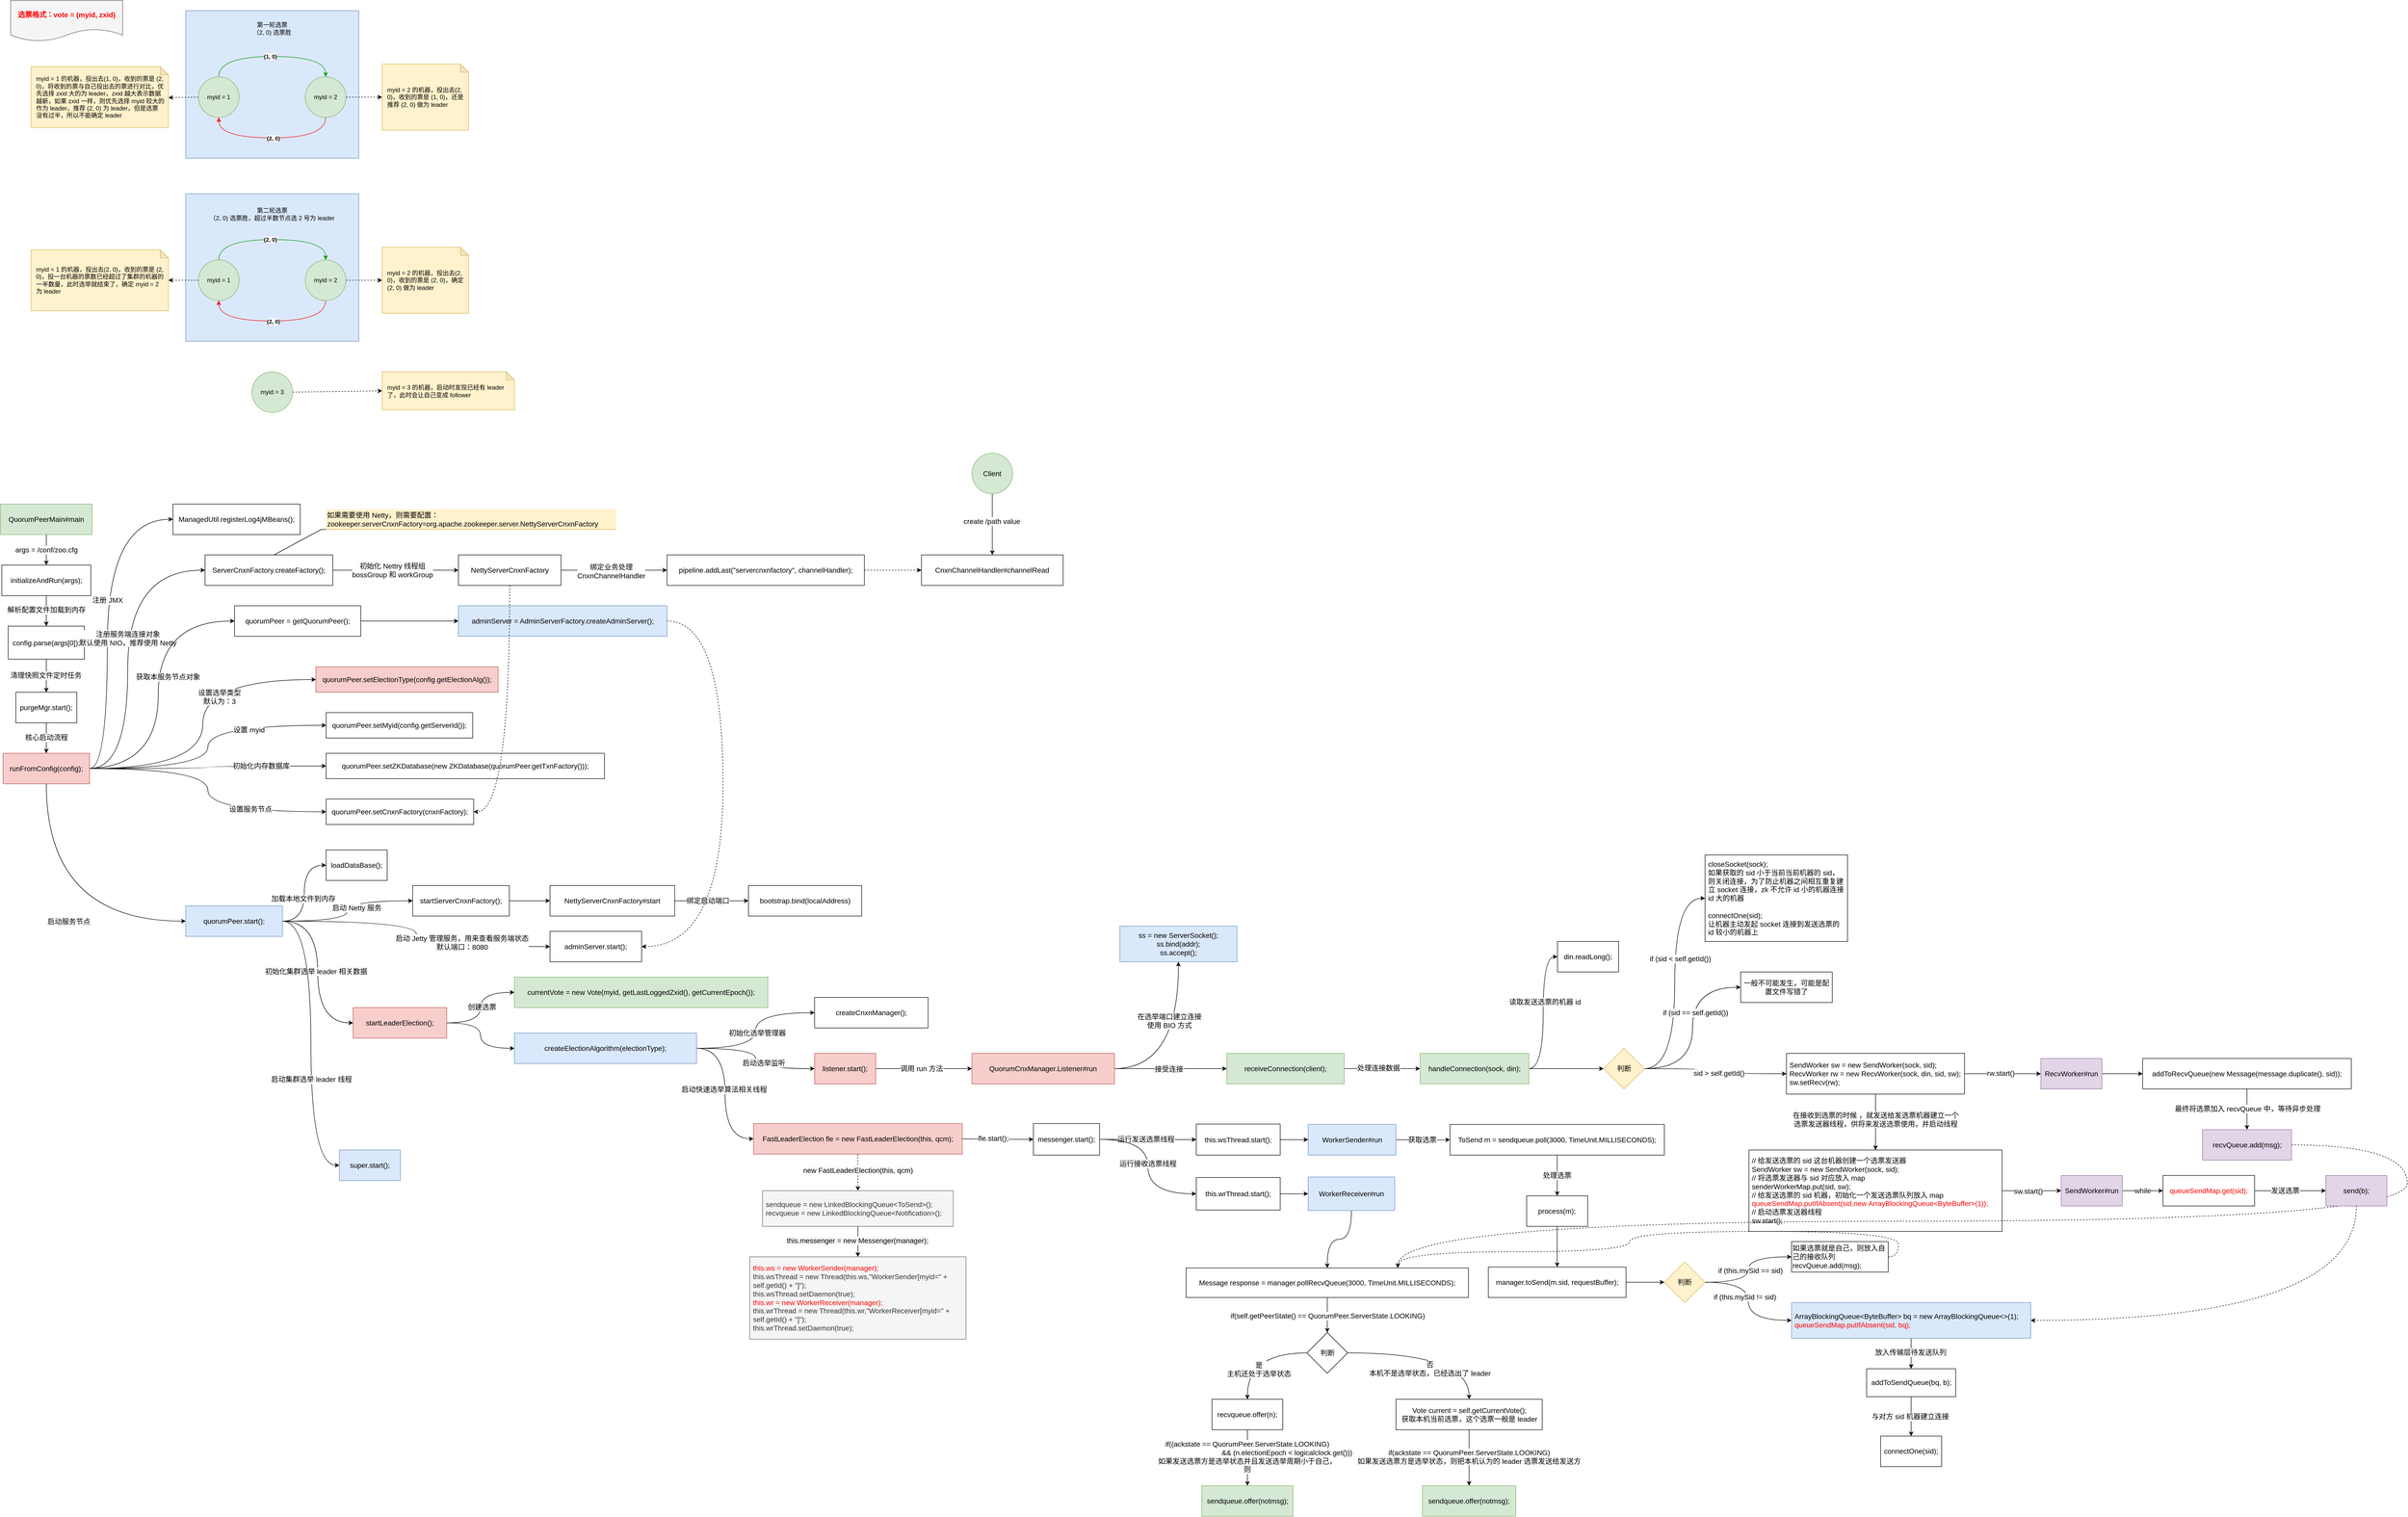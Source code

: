 <mxfile version="16.5.6" type="github">
  <diagram id="eeuKYtuncwknBs3eNNl9" name="Page-1">
    <mxGraphModel dx="1318" dy="813" grid="1" gridSize="10" guides="1" tooltips="1" connect="1" arrows="1" fold="1" page="1" pageScale="1" pageWidth="827" pageHeight="1169" math="0" shadow="0">
      <root>
        <mxCell id="0" />
        <mxCell id="1" parent="0" />
        <mxCell id="-ZEZr_MwCLdf86qs8En4-5" value="" style="rounded=0;whiteSpace=wrap;html=1;fillColor=#dae8fc;strokeColor=#6c8ebf;" parent="1" vertex="1">
          <mxGeometry x="464" y="90" width="340" height="290" as="geometry" />
        </mxCell>
        <mxCell id="-ZEZr_MwCLdf86qs8En4-3" style="edgeStyle=orthogonalEdgeStyle;rounded=0;orthogonalLoop=1;jettySize=auto;html=1;exitX=0.5;exitY=0;exitDx=0;exitDy=0;entryX=0.5;entryY=0;entryDx=0;entryDy=0;curved=1;strokeColor=#009900;" parent="1" source="-ZEZr_MwCLdf86qs8En4-1" target="-ZEZr_MwCLdf86qs8En4-2" edge="1">
          <mxGeometry relative="1" as="geometry">
            <Array as="points">
              <mxPoint x="529" y="180" />
              <mxPoint x="739" y="180" />
            </Array>
          </mxGeometry>
        </mxCell>
        <mxCell id="-ZEZr_MwCLdf86qs8En4-7" value="&lt;b&gt;(1, 0)&lt;/b&gt;" style="edgeLabel;html=1;align=center;verticalAlign=middle;resizable=0;points=[];" parent="-ZEZr_MwCLdf86qs8En4-3" vertex="1" connectable="0">
          <mxGeometry x="-0.028" relative="1" as="geometry">
            <mxPoint as="offset" />
          </mxGeometry>
        </mxCell>
        <mxCell id="S4009wVQ3V9HcJUpgxrX-2" style="rounded=0;orthogonalLoop=1;jettySize=auto;html=1;exitX=0;exitY=0.5;exitDx=0;exitDy=0;entryX=1;entryY=0.508;entryDx=0;entryDy=0;entryPerimeter=0;dashed=1;" edge="1" parent="1" source="-ZEZr_MwCLdf86qs8En4-1" target="S4009wVQ3V9HcJUpgxrX-1">
          <mxGeometry relative="1" as="geometry" />
        </mxCell>
        <mxCell id="-ZEZr_MwCLdf86qs8En4-1" value="myid = 1" style="ellipse;whiteSpace=wrap;html=1;aspect=fixed;fillColor=#d5e8d4;strokeColor=#82b366;" parent="1" vertex="1">
          <mxGeometry x="489" y="220" width="80" height="80" as="geometry" />
        </mxCell>
        <mxCell id="-ZEZr_MwCLdf86qs8En4-4" style="edgeStyle=orthogonalEdgeStyle;curved=1;rounded=0;orthogonalLoop=1;jettySize=auto;html=1;exitX=0.5;exitY=1;exitDx=0;exitDy=0;entryX=0.5;entryY=1;entryDx=0;entryDy=0;strokeColor=#FF0000;" parent="1" source="-ZEZr_MwCLdf86qs8En4-2" target="-ZEZr_MwCLdf86qs8En4-1" edge="1">
          <mxGeometry relative="1" as="geometry">
            <Array as="points">
              <mxPoint x="739" y="340" />
              <mxPoint x="529" y="340" />
            </Array>
          </mxGeometry>
        </mxCell>
        <mxCell id="-ZEZr_MwCLdf86qs8En4-8" value="&lt;b&gt;(2, 0)&lt;/b&gt;" style="edgeLabel;html=1;align=center;verticalAlign=middle;resizable=0;points=[];" parent="-ZEZr_MwCLdf86qs8En4-4" vertex="1" connectable="0">
          <mxGeometry x="-0.014" y="1" relative="1" as="geometry">
            <mxPoint as="offset" />
          </mxGeometry>
        </mxCell>
        <mxCell id="S4009wVQ3V9HcJUpgxrX-6" style="edgeStyle=none;rounded=0;orthogonalLoop=1;jettySize=auto;html=1;exitX=1;exitY=0.5;exitDx=0;exitDy=0;dashed=1;" edge="1" parent="1" source="-ZEZr_MwCLdf86qs8En4-2" target="S4009wVQ3V9HcJUpgxrX-5">
          <mxGeometry relative="1" as="geometry" />
        </mxCell>
        <mxCell id="-ZEZr_MwCLdf86qs8En4-2" value="myid = 2" style="ellipse;whiteSpace=wrap;html=1;aspect=fixed;fillColor=#d5e8d4;strokeColor=#82b366;" parent="1" vertex="1">
          <mxGeometry x="699" y="220" width="80" height="80" as="geometry" />
        </mxCell>
        <mxCell id="-ZEZr_MwCLdf86qs8En4-6" value="第一轮选票&lt;br&gt;（2, 0) 选票胜" style="text;html=1;strokeColor=none;fillColor=none;align=center;verticalAlign=middle;whiteSpace=wrap;rounded=0;" parent="1" vertex="1">
          <mxGeometry x="576" y="110" width="116" height="30" as="geometry" />
        </mxCell>
        <mxCell id="S4009wVQ3V9HcJUpgxrX-1" value="myid = 1 的机器，投出去(1, 0)，收到的票是 (2, 0)，将收到的票与自己投出去的票进行对比，优先选择 zxid 大的为 leader，zxid 越大表示数据越新，如果 zxid 一样，则优先选择 myid 较大的作为 leader，推荐 (2, 0) 为 leader，但是选票没有过半，所以不能确定 leader" style="shape=note;whiteSpace=wrap;html=1;backgroundOutline=1;darkOpacity=0.05;size=16;perimeterSpacing=0;spacing=5;spacingTop=5;spacingLeft=5;spacingBottom=5;spacingRight=5;align=left;fillColor=#fff2cc;strokeColor=#d6b656;" vertex="1" parent="1">
          <mxGeometry x="160" y="200" width="270" height="120" as="geometry" />
        </mxCell>
        <mxCell id="S4009wVQ3V9HcJUpgxrX-5" value="myid = 2 的机器，投出去(2, 0)，收到的票是 (1, 0)，还是推荐 (2, 0) 做为 leader" style="shape=note;whiteSpace=wrap;html=1;backgroundOutline=1;darkOpacity=0.05;size=16;perimeterSpacing=0;spacing=5;spacingTop=5;spacingLeft=5;spacingBottom=5;spacingRight=5;align=left;fillColor=#fff2cc;strokeColor=#d6b656;" vertex="1" parent="1">
          <mxGeometry x="850" y="195" width="170" height="130" as="geometry" />
        </mxCell>
        <mxCell id="S4009wVQ3V9HcJUpgxrX-7" value="" style="rounded=0;whiteSpace=wrap;html=1;fillColor=#dae8fc;strokeColor=#6c8ebf;" vertex="1" parent="1">
          <mxGeometry x="464" y="450" width="340" height="290" as="geometry" />
        </mxCell>
        <mxCell id="S4009wVQ3V9HcJUpgxrX-8" style="edgeStyle=orthogonalEdgeStyle;rounded=0;orthogonalLoop=1;jettySize=auto;html=1;exitX=0.5;exitY=0;exitDx=0;exitDy=0;entryX=0.5;entryY=0;entryDx=0;entryDy=0;curved=1;strokeColor=#009900;" edge="1" parent="1" source="S4009wVQ3V9HcJUpgxrX-10" target="S4009wVQ3V9HcJUpgxrX-13">
          <mxGeometry relative="1" as="geometry">
            <Array as="points">
              <mxPoint x="529" y="540" />
              <mxPoint x="739" y="540" />
            </Array>
          </mxGeometry>
        </mxCell>
        <mxCell id="S4009wVQ3V9HcJUpgxrX-9" value="(2, 0)" style="edgeLabel;html=1;align=center;verticalAlign=middle;resizable=0;points=[];fontStyle=1" vertex="1" connectable="0" parent="S4009wVQ3V9HcJUpgxrX-8">
          <mxGeometry x="-0.028" relative="1" as="geometry">
            <mxPoint as="offset" />
          </mxGeometry>
        </mxCell>
        <mxCell id="S4009wVQ3V9HcJUpgxrX-16" style="edgeStyle=none;rounded=0;orthogonalLoop=1;jettySize=auto;html=1;exitX=0;exitY=0.5;exitDx=0;exitDy=0;entryX=1;entryY=0.5;entryDx=0;entryDy=0;entryPerimeter=0;dashed=1;" edge="1" parent="1" source="S4009wVQ3V9HcJUpgxrX-10" target="S4009wVQ3V9HcJUpgxrX-15">
          <mxGeometry relative="1" as="geometry" />
        </mxCell>
        <mxCell id="S4009wVQ3V9HcJUpgxrX-10" value="myid = 1" style="ellipse;whiteSpace=wrap;html=1;aspect=fixed;fillColor=#d5e8d4;strokeColor=#82b366;" vertex="1" parent="1">
          <mxGeometry x="489" y="580" width="80" height="80" as="geometry" />
        </mxCell>
        <mxCell id="S4009wVQ3V9HcJUpgxrX-11" style="edgeStyle=orthogonalEdgeStyle;curved=1;rounded=0;orthogonalLoop=1;jettySize=auto;html=1;exitX=0.5;exitY=1;exitDx=0;exitDy=0;entryX=0.5;entryY=1;entryDx=0;entryDy=0;strokeColor=#FF0000;" edge="1" parent="1" source="S4009wVQ3V9HcJUpgxrX-13" target="S4009wVQ3V9HcJUpgxrX-10">
          <mxGeometry relative="1" as="geometry">
            <Array as="points">
              <mxPoint x="739" y="700" />
              <mxPoint x="529" y="700" />
            </Array>
          </mxGeometry>
        </mxCell>
        <mxCell id="S4009wVQ3V9HcJUpgxrX-12" value="(2, 0)" style="edgeLabel;html=1;align=center;verticalAlign=middle;resizable=0;points=[];fontStyle=1" vertex="1" connectable="0" parent="S4009wVQ3V9HcJUpgxrX-11">
          <mxGeometry x="-0.014" y="1" relative="1" as="geometry">
            <mxPoint as="offset" />
          </mxGeometry>
        </mxCell>
        <mxCell id="S4009wVQ3V9HcJUpgxrX-18" style="edgeStyle=none;rounded=0;orthogonalLoop=1;jettySize=auto;html=1;exitX=1;exitY=0.5;exitDx=0;exitDy=0;entryX=0;entryY=0.5;entryDx=0;entryDy=0;entryPerimeter=0;dashed=1;strokeColor=#000000;" edge="1" parent="1" source="S4009wVQ3V9HcJUpgxrX-13" target="S4009wVQ3V9HcJUpgxrX-17">
          <mxGeometry relative="1" as="geometry" />
        </mxCell>
        <mxCell id="S4009wVQ3V9HcJUpgxrX-13" value="myid = 2" style="ellipse;whiteSpace=wrap;html=1;aspect=fixed;fillColor=#d5e8d4;strokeColor=#82b366;" vertex="1" parent="1">
          <mxGeometry x="699" y="580" width="80" height="80" as="geometry" />
        </mxCell>
        <mxCell id="S4009wVQ3V9HcJUpgxrX-14" value="第二轮选票&lt;br&gt;（2, 0) 选票胜，超过半数节点选 2 号为 leader" style="text;html=1;strokeColor=none;fillColor=none;align=center;verticalAlign=middle;whiteSpace=wrap;rounded=0;" vertex="1" parent="1">
          <mxGeometry x="502" y="470" width="264" height="40" as="geometry" />
        </mxCell>
        <mxCell id="S4009wVQ3V9HcJUpgxrX-15" value="myid = 1 的机器，投出去(2, 0)，收到的票是 (2, 0)，投一台机器的票数已经超过了集群的机器的一半数量，此时选举就结束了，确定 myid = 2 为 leader" style="shape=note;whiteSpace=wrap;html=1;backgroundOutline=1;darkOpacity=0.05;size=16;perimeterSpacing=0;spacing=5;spacingTop=5;spacingLeft=5;spacingBottom=5;spacingRight=5;align=left;fillColor=#fff2cc;strokeColor=#d6b656;" vertex="1" parent="1">
          <mxGeometry x="160" y="560" width="270" height="120" as="geometry" />
        </mxCell>
        <mxCell id="S4009wVQ3V9HcJUpgxrX-17" value="myid = 2 的机器，投出去(2, 0)，收到的票是 (2, 0)，确定 (2, 0) 做为 leader" style="shape=note;whiteSpace=wrap;html=1;backgroundOutline=1;darkOpacity=0.05;size=16;perimeterSpacing=0;spacing=5;spacingTop=5;spacingLeft=5;spacingBottom=5;spacingRight=5;align=left;fillColor=#fff2cc;strokeColor=#d6b656;" vertex="1" parent="1">
          <mxGeometry x="850" y="555" width="170" height="130" as="geometry" />
        </mxCell>
        <mxCell id="S4009wVQ3V9HcJUpgxrX-19" value="&lt;b&gt;&lt;font style=&quot;font-size: 14px&quot; color=&quot;#ff0000&quot;&gt;选票格式：vote = (myid, zxid)&lt;/font&gt;&lt;/b&gt;" style="shape=document;whiteSpace=wrap;html=1;boundedLbl=1;fillColor=#f5f5f5;strokeColor=#666666;fontColor=#333333;" vertex="1" parent="1">
          <mxGeometry x="120" y="70" width="220" height="80" as="geometry" />
        </mxCell>
        <mxCell id="S4009wVQ3V9HcJUpgxrX-22" style="edgeStyle=none;rounded=0;orthogonalLoop=1;jettySize=auto;html=1;exitX=1;exitY=0.5;exitDx=0;exitDy=0;entryX=0;entryY=0.5;entryDx=0;entryDy=0;entryPerimeter=0;dashed=1;fontSize=14;fontColor=#FF0000;strokeColor=#000000;" edge="1" parent="1" source="S4009wVQ3V9HcJUpgxrX-20" target="S4009wVQ3V9HcJUpgxrX-21">
          <mxGeometry relative="1" as="geometry" />
        </mxCell>
        <mxCell id="S4009wVQ3V9HcJUpgxrX-20" value="myid = 3" style="ellipse;whiteSpace=wrap;html=1;aspect=fixed;fillColor=#d5e8d4;strokeColor=#82b366;" vertex="1" parent="1">
          <mxGeometry x="594" y="800" width="80" height="80" as="geometry" />
        </mxCell>
        <mxCell id="S4009wVQ3V9HcJUpgxrX-21" value="myid = 3 的机器，启动时发现已经有 leader 了，此时会让自己变成 follower" style="shape=note;whiteSpace=wrap;html=1;backgroundOutline=1;darkOpacity=0.05;size=16;perimeterSpacing=0;spacing=5;spacingTop=5;spacingLeft=5;spacingBottom=5;spacingRight=5;align=left;fillColor=#fff2cc;strokeColor=#d6b656;" vertex="1" parent="1">
          <mxGeometry x="850" y="800" width="260" height="75" as="geometry" />
        </mxCell>
        <mxCell id="S4009wVQ3V9HcJUpgxrX-27" value="" style="edgeStyle=none;rounded=0;orthogonalLoop=1;jettySize=auto;html=1;fontFamily=Helvetica;fontSize=14;fontColor=default;strokeColor=#000000;" edge="1" parent="1" source="S4009wVQ3V9HcJUpgxrX-23" target="S4009wVQ3V9HcJUpgxrX-26">
          <mxGeometry relative="1" as="geometry" />
        </mxCell>
        <mxCell id="S4009wVQ3V9HcJUpgxrX-28" value="args = /conf/zoo.cfg" style="edgeLabel;html=1;align=center;verticalAlign=middle;resizable=0;points=[];fontSize=14;fontFamily=Helvetica;fontColor=default;" vertex="1" connectable="0" parent="S4009wVQ3V9HcJUpgxrX-27">
          <mxGeometry x="-0.312" y="-1" relative="1" as="geometry">
            <mxPoint x="1" y="9" as="offset" />
          </mxGeometry>
        </mxCell>
        <mxCell id="S4009wVQ3V9HcJUpgxrX-23" value="QuorumPeerMain#main" style="rounded=0;whiteSpace=wrap;html=1;fontSize=14;fillColor=#d5e8d4;strokeColor=#82b366;" vertex="1" parent="1">
          <mxGeometry x="100" y="1060" width="180" height="60" as="geometry" />
        </mxCell>
        <mxCell id="S4009wVQ3V9HcJUpgxrX-32" value="" style="edgeStyle=none;rounded=0;orthogonalLoop=1;jettySize=auto;html=1;fontFamily=Helvetica;fontSize=14;fontColor=default;strokeColor=#000000;" edge="1" parent="1" source="S4009wVQ3V9HcJUpgxrX-26" target="S4009wVQ3V9HcJUpgxrX-31">
          <mxGeometry relative="1" as="geometry" />
        </mxCell>
        <mxCell id="S4009wVQ3V9HcJUpgxrX-33" value="解析配置文件加载到内存" style="edgeLabel;html=1;align=center;verticalAlign=middle;resizable=0;points=[];fontSize=14;fontFamily=Helvetica;fontColor=default;" vertex="1" connectable="0" parent="S4009wVQ3V9HcJUpgxrX-32">
          <mxGeometry x="-0.067" relative="1" as="geometry">
            <mxPoint as="offset" />
          </mxGeometry>
        </mxCell>
        <mxCell id="S4009wVQ3V9HcJUpgxrX-26" value="initializeAndRun(args);" style="whiteSpace=wrap;html=1;fontSize=14;rounded=0;" vertex="1" parent="1">
          <mxGeometry x="102.5" y="1180" width="175" height="60" as="geometry" />
        </mxCell>
        <mxCell id="S4009wVQ3V9HcJUpgxrX-35" value="" style="edgeStyle=none;rounded=0;orthogonalLoop=1;jettySize=auto;html=1;fontFamily=Helvetica;fontSize=14;fontColor=default;strokeColor=#000000;" edge="1" parent="1" source="S4009wVQ3V9HcJUpgxrX-31" target="S4009wVQ3V9HcJUpgxrX-34">
          <mxGeometry relative="1" as="geometry" />
        </mxCell>
        <mxCell id="S4009wVQ3V9HcJUpgxrX-36" value="清理快照文件定时任务" style="edgeLabel;html=1;align=center;verticalAlign=middle;resizable=0;points=[];fontSize=14;fontFamily=Helvetica;fontColor=default;" vertex="1" connectable="0" parent="S4009wVQ3V9HcJUpgxrX-35">
          <mxGeometry x="-0.03" y="-1" relative="1" as="geometry">
            <mxPoint as="offset" />
          </mxGeometry>
        </mxCell>
        <mxCell id="S4009wVQ3V9HcJUpgxrX-31" value="config.parse(args[0]);" style="whiteSpace=wrap;html=1;fontSize=14;fillColor=rgb(255, 255, 255);strokeColor=rgb(0, 0, 0);fontColor=rgb(0, 0, 0);rounded=0;" vertex="1" parent="1">
          <mxGeometry x="115" y="1300" width="150" height="65" as="geometry" />
        </mxCell>
        <mxCell id="S4009wVQ3V9HcJUpgxrX-38" value="" style="edgeStyle=none;rounded=0;orthogonalLoop=1;jettySize=auto;html=1;fontFamily=Helvetica;fontSize=14;fontColor=default;strokeColor=#000000;" edge="1" parent="1" source="S4009wVQ3V9HcJUpgxrX-34" target="S4009wVQ3V9HcJUpgxrX-37">
          <mxGeometry relative="1" as="geometry" />
        </mxCell>
        <mxCell id="S4009wVQ3V9HcJUpgxrX-39" value="核心启动流程" style="edgeLabel;html=1;align=center;verticalAlign=middle;resizable=0;points=[];fontSize=14;fontFamily=Helvetica;fontColor=default;" vertex="1" connectable="0" parent="S4009wVQ3V9HcJUpgxrX-38">
          <mxGeometry x="-0.04" relative="1" as="geometry">
            <mxPoint as="offset" />
          </mxGeometry>
        </mxCell>
        <mxCell id="S4009wVQ3V9HcJUpgxrX-34" value="purgeMgr.start();" style="whiteSpace=wrap;html=1;fontSize=14;fillColor=rgb(255, 255, 255);strokeColor=rgb(0, 0, 0);fontColor=rgb(0, 0, 0);rounded=0;" vertex="1" parent="1">
          <mxGeometry x="130" y="1430" width="120" height="60" as="geometry" />
        </mxCell>
        <mxCell id="S4009wVQ3V9HcJUpgxrX-41" value="" style="edgeStyle=orthogonalEdgeStyle;rounded=0;orthogonalLoop=1;jettySize=auto;html=1;fontFamily=Helvetica;fontSize=14;fontColor=default;strokeColor=#000000;curved=1;entryX=0;entryY=0.5;entryDx=0;entryDy=0;" edge="1" parent="1" source="S4009wVQ3V9HcJUpgxrX-37" target="S4009wVQ3V9HcJUpgxrX-40">
          <mxGeometry relative="1" as="geometry">
            <Array as="points">
              <mxPoint x="310" y="1580" />
              <mxPoint x="310" y="1090" />
            </Array>
          </mxGeometry>
        </mxCell>
        <mxCell id="S4009wVQ3V9HcJUpgxrX-42" value="注册 JMX" style="edgeLabel;html=1;align=center;verticalAlign=middle;resizable=0;points=[];fontSize=14;fontFamily=Helvetica;fontColor=default;" vertex="1" connectable="0" parent="S4009wVQ3V9HcJUpgxrX-41">
          <mxGeometry x="0.12" y="1" relative="1" as="geometry">
            <mxPoint x="1" as="offset" />
          </mxGeometry>
        </mxCell>
        <mxCell id="S4009wVQ3V9HcJUpgxrX-44" value="" style="edgeStyle=orthogonalEdgeStyle;curved=1;rounded=0;orthogonalLoop=1;jettySize=auto;html=1;fontFamily=Helvetica;fontSize=14;fontColor=default;strokeColor=#000000;entryX=0;entryY=0.5;entryDx=0;entryDy=0;" edge="1" parent="1" source="S4009wVQ3V9HcJUpgxrX-37" target="S4009wVQ3V9HcJUpgxrX-43">
          <mxGeometry relative="1" as="geometry">
            <Array as="points">
              <mxPoint x="350" y="1580" />
              <mxPoint x="350" y="1190" />
            </Array>
          </mxGeometry>
        </mxCell>
        <mxCell id="S4009wVQ3V9HcJUpgxrX-45" value="注册服务端连接对象&lt;br&gt;默认使用 NIO，推荐使用 Netty" style="edgeLabel;html=1;align=center;verticalAlign=middle;resizable=0;points=[];fontSize=14;fontFamily=Helvetica;fontColor=default;" vertex="1" connectable="0" parent="S4009wVQ3V9HcJUpgxrX-44">
          <mxGeometry x="0.078" y="1" relative="1" as="geometry">
            <mxPoint x="1" y="1" as="offset" />
          </mxGeometry>
        </mxCell>
        <mxCell id="S4009wVQ3V9HcJUpgxrX-61" value="" style="edgeStyle=orthogonalEdgeStyle;rounded=0;orthogonalLoop=1;jettySize=auto;html=1;fontFamily=Helvetica;fontSize=14;fontColor=default;strokeColor=#000000;exitX=1;exitY=0.5;exitDx=0;exitDy=0;curved=1;entryX=0;entryY=0.5;entryDx=0;entryDy=0;" edge="1" parent="1" target="S4009wVQ3V9HcJUpgxrX-60">
          <mxGeometry relative="1" as="geometry">
            <mxPoint x="265" y="1580" as="sourcePoint" />
            <mxPoint x="550" y="1290" as="targetPoint" />
            <Array as="points">
              <mxPoint x="410" y="1580" />
              <mxPoint x="410" y="1290" />
            </Array>
          </mxGeometry>
        </mxCell>
        <mxCell id="S4009wVQ3V9HcJUpgxrX-62" value="获取本服务节点对象" style="edgeLabel;html=1;align=center;verticalAlign=middle;resizable=0;points=[];fontSize=14;fontFamily=Helvetica;fontColor=default;" vertex="1" connectable="0" parent="S4009wVQ3V9HcJUpgxrX-61">
          <mxGeometry x="0.67" y="-27" relative="1" as="geometry">
            <mxPoint x="-35" y="83" as="offset" />
          </mxGeometry>
        </mxCell>
        <mxCell id="S4009wVQ3V9HcJUpgxrX-78" value="" style="edgeStyle=orthogonalEdgeStyle;curved=1;rounded=0;orthogonalLoop=1;jettySize=auto;html=1;fontFamily=Helvetica;fontSize=14;fontColor=default;strokeColor=#000000;entryX=0;entryY=0.5;entryDx=0;entryDy=0;exitX=0.5;exitY=1;exitDx=0;exitDy=0;" edge="1" parent="1" source="S4009wVQ3V9HcJUpgxrX-37" target="S4009wVQ3V9HcJUpgxrX-77">
          <mxGeometry relative="1" as="geometry" />
        </mxCell>
        <mxCell id="S4009wVQ3V9HcJUpgxrX-79" value="启动服务节点" style="edgeLabel;html=1;align=center;verticalAlign=middle;resizable=0;points=[];fontSize=14;fontFamily=Helvetica;fontColor=default;" vertex="1" connectable="0" parent="S4009wVQ3V9HcJUpgxrX-78">
          <mxGeometry x="0.154" y="-3" relative="1" as="geometry">
            <mxPoint y="-2" as="offset" />
          </mxGeometry>
        </mxCell>
        <mxCell id="S4009wVQ3V9HcJUpgxrX-93" style="edgeStyle=orthogonalEdgeStyle;curved=1;rounded=0;orthogonalLoop=1;jettySize=auto;html=1;exitX=1;exitY=0.5;exitDx=0;exitDy=0;entryX=0;entryY=0.5;entryDx=0;entryDy=0;fontFamily=Helvetica;fontSize=14;fontColor=default;strokeColor=#000000;" edge="1" parent="1" source="S4009wVQ3V9HcJUpgxrX-37" target="S4009wVQ3V9HcJUpgxrX-67">
          <mxGeometry relative="1" as="geometry" />
        </mxCell>
        <mxCell id="S4009wVQ3V9HcJUpgxrX-96" value="设置 myid" style="edgeLabel;html=1;align=center;verticalAlign=middle;resizable=0;points=[];fontSize=14;fontFamily=Helvetica;fontColor=default;" vertex="1" connectable="0" parent="S4009wVQ3V9HcJUpgxrX-93">
          <mxGeometry x="0.445" y="-9" relative="1" as="geometry">
            <mxPoint as="offset" />
          </mxGeometry>
        </mxCell>
        <mxCell id="S4009wVQ3V9HcJUpgxrX-94" style="edgeStyle=orthogonalEdgeStyle;curved=1;rounded=0;orthogonalLoop=1;jettySize=auto;html=1;exitX=1;exitY=0.5;exitDx=0;exitDy=0;entryX=0;entryY=0.5;entryDx=0;entryDy=0;fontFamily=Helvetica;fontSize=14;fontColor=default;strokeColor=#000000;" edge="1" parent="1" source="S4009wVQ3V9HcJUpgxrX-37" target="S4009wVQ3V9HcJUpgxrX-71">
          <mxGeometry relative="1" as="geometry" />
        </mxCell>
        <mxCell id="S4009wVQ3V9HcJUpgxrX-97" value="初始化内存数据库" style="edgeLabel;html=1;align=center;verticalAlign=middle;resizable=0;points=[];fontSize=14;fontFamily=Helvetica;fontColor=default;" vertex="1" connectable="0" parent="S4009wVQ3V9HcJUpgxrX-94">
          <mxGeometry x="0.456" relative="1" as="geometry">
            <mxPoint as="offset" />
          </mxGeometry>
        </mxCell>
        <mxCell id="S4009wVQ3V9HcJUpgxrX-95" style="edgeStyle=orthogonalEdgeStyle;curved=1;rounded=0;orthogonalLoop=1;jettySize=auto;html=1;exitX=1;exitY=0.5;exitDx=0;exitDy=0;entryX=0;entryY=0.5;entryDx=0;entryDy=0;fontFamily=Helvetica;fontSize=14;fontColor=default;strokeColor=#000000;" edge="1" parent="1" source="S4009wVQ3V9HcJUpgxrX-37" target="S4009wVQ3V9HcJUpgxrX-74">
          <mxGeometry relative="1" as="geometry" />
        </mxCell>
        <mxCell id="S4009wVQ3V9HcJUpgxrX-98" value="设置服务节点" style="edgeLabel;html=1;align=center;verticalAlign=middle;resizable=0;points=[];fontSize=14;fontFamily=Helvetica;fontColor=default;" vertex="1" connectable="0" parent="S4009wVQ3V9HcJUpgxrX-95">
          <mxGeometry x="0.458" y="5" relative="1" as="geometry">
            <mxPoint as="offset" />
          </mxGeometry>
        </mxCell>
        <mxCell id="S4009wVQ3V9HcJUpgxrX-37" value="runFromConfig(config);" style="whiteSpace=wrap;html=1;fontSize=14;fillColor=#f8cecc;strokeColor=#b85450;rounded=0;" vertex="1" parent="1">
          <mxGeometry x="105" y="1550" width="170" height="60" as="geometry" />
        </mxCell>
        <mxCell id="S4009wVQ3V9HcJUpgxrX-40" value="ManagedUtil.registerLog4jMBeans();" style="whiteSpace=wrap;html=1;fontSize=14;rounded=0;" vertex="1" parent="1">
          <mxGeometry x="439" y="1060" width="250" height="60" as="geometry" />
        </mxCell>
        <mxCell id="S4009wVQ3V9HcJUpgxrX-47" value="" style="edgeStyle=orthogonalEdgeStyle;curved=1;rounded=0;orthogonalLoop=1;jettySize=auto;html=1;fontFamily=Helvetica;fontSize=14;fontColor=default;strokeColor=#000000;" edge="1" parent="1" source="S4009wVQ3V9HcJUpgxrX-43" target="S4009wVQ3V9HcJUpgxrX-46">
          <mxGeometry relative="1" as="geometry" />
        </mxCell>
        <mxCell id="S4009wVQ3V9HcJUpgxrX-51" value="初始化 Nettry 线程组&lt;br&gt;bossGroup 和 workGroup" style="edgeLabel;html=1;align=center;verticalAlign=middle;resizable=0;points=[];fontSize=14;fontFamily=Helvetica;fontColor=default;" vertex="1" connectable="0" parent="S4009wVQ3V9HcJUpgxrX-47">
          <mxGeometry x="-0.216" relative="1" as="geometry">
            <mxPoint x="20" as="offset" />
          </mxGeometry>
        </mxCell>
        <mxCell id="S4009wVQ3V9HcJUpgxrX-43" value="ServerCnxnFactory.createFactory();" style="whiteSpace=wrap;html=1;fontSize=14;rounded=0;" vertex="1" parent="1">
          <mxGeometry x="502" y="1160" width="251" height="60" as="geometry" />
        </mxCell>
        <mxCell id="S4009wVQ3V9HcJUpgxrX-53" value="" style="edgeStyle=entityRelationEdgeStyle;rounded=0;orthogonalLoop=1;jettySize=auto;html=1;fontFamily=Helvetica;fontSize=14;fontColor=default;strokeColor=#000000;" edge="1" parent="1" source="S4009wVQ3V9HcJUpgxrX-46" target="S4009wVQ3V9HcJUpgxrX-52">
          <mxGeometry relative="1" as="geometry" />
        </mxCell>
        <mxCell id="S4009wVQ3V9HcJUpgxrX-54" value="绑定业务处理&lt;br&gt;CnxnChannelHandler" style="edgeLabel;html=1;align=center;verticalAlign=middle;resizable=0;points=[];fontSize=14;fontFamily=Helvetica;fontColor=default;" vertex="1" connectable="0" parent="S4009wVQ3V9HcJUpgxrX-53">
          <mxGeometry x="-0.064" y="-1" relative="1" as="geometry">
            <mxPoint x="1" y="1" as="offset" />
          </mxGeometry>
        </mxCell>
        <mxCell id="S4009wVQ3V9HcJUpgxrX-46" value="&lt;span style=&quot;text-align: left&quot;&gt;NettyServerCnxnFactory&lt;/span&gt;" style="whiteSpace=wrap;html=1;fontSize=14;fillColor=rgb(255, 255, 255);strokeColor=rgb(0, 0, 0);fontColor=rgb(0, 0, 0);rounded=0;" vertex="1" parent="1">
          <mxGeometry x="1000" y="1160" width="201.5" height="60" as="geometry" />
        </mxCell>
        <mxCell id="S4009wVQ3V9HcJUpgxrX-49" value="如果需要使用 Netty，则需要配置：&amp;nbsp;&lt;br&gt;zookeeper.serverCnxnFactory=org.apache.zookeeper.server.NettyServerCnxnFactory" style="whiteSpace=wrap;html=1;shape=partialRectangle;top=0;left=0;bottom=1;right=0;points=[[0,1],[1,1]];fillColor=#fff2cc;align=left;verticalAlign=bottom;routingCenterY=0.5;snapToPoint=1;recursiveResize=0;autosize=1;treeFolding=1;treeMoving=1;newEdgeStyle={&quot;edgeStyle&quot;:&quot;entityRelationEdgeStyle&quot;,&quot;startArrow&quot;:&quot;none&quot;,&quot;endArrow&quot;:&quot;none&quot;,&quot;segment&quot;:10,&quot;curved&quot;:1};rounded=0;fontFamily=Helvetica;fontSize=14;strokeColor=#d6b656;" vertex="1" parent="1">
          <mxGeometry x="740" y="1070" width="570" height="40" as="geometry" />
        </mxCell>
        <mxCell id="S4009wVQ3V9HcJUpgxrX-50" value="" style="edgeStyle=entityRelationEdgeStyle;startArrow=none;endArrow=none;segment=10;rounded=0;fontColor=#000000;fontFamily=Helvetica;fontSize=14;strokeColor=#000000;exitX=0.5;exitY=0;exitDx=0;exitDy=0;" edge="1" target="S4009wVQ3V9HcJUpgxrX-49" parent="1" source="S4009wVQ3V9HcJUpgxrX-43">
          <mxGeometry relative="1" as="geometry">
            <mxPoint x="616.25" y="1150" as="sourcePoint" />
          </mxGeometry>
        </mxCell>
        <mxCell id="S4009wVQ3V9HcJUpgxrX-56" value="" style="edgeStyle=entityRelationEdgeStyle;rounded=0;orthogonalLoop=1;jettySize=auto;html=1;fontFamily=Helvetica;fontSize=14;fontColor=default;strokeColor=#000000;dashed=1;" edge="1" parent="1" source="S4009wVQ3V9HcJUpgxrX-52" target="S4009wVQ3V9HcJUpgxrX-55">
          <mxGeometry relative="1" as="geometry" />
        </mxCell>
        <mxCell id="S4009wVQ3V9HcJUpgxrX-52" value="pipeline.addLast(&quot;servercnxnfactory&quot;, channelHandler);" style="whiteSpace=wrap;html=1;fontSize=14;fillColor=rgb(255, 255, 255);strokeColor=rgb(0, 0, 0);fontColor=rgb(0, 0, 0);rounded=0;" vertex="1" parent="1">
          <mxGeometry x="1410" y="1160" width="387.75" height="60" as="geometry" />
        </mxCell>
        <mxCell id="S4009wVQ3V9HcJUpgxrX-55" value="CnxnChannelHandler#channelRead" style="whiteSpace=wrap;html=1;fontSize=14;fillColor=rgb(255, 255, 255);strokeColor=rgb(0, 0, 0);fontColor=rgb(0, 0, 0);rounded=0;" vertex="1" parent="1">
          <mxGeometry x="1910" y="1160" width="278.38" height="60" as="geometry" />
        </mxCell>
        <mxCell id="S4009wVQ3V9HcJUpgxrX-58" style="rounded=0;orthogonalLoop=1;jettySize=auto;html=1;exitX=0.5;exitY=1;exitDx=0;exitDy=0;entryX=0.5;entryY=0;entryDx=0;entryDy=0;fontFamily=Helvetica;fontSize=14;fontColor=default;strokeColor=#000000;" edge="1" parent="1" source="S4009wVQ3V9HcJUpgxrX-57" target="S4009wVQ3V9HcJUpgxrX-55">
          <mxGeometry relative="1" as="geometry" />
        </mxCell>
        <mxCell id="S4009wVQ3V9HcJUpgxrX-59" value="create /path value" style="edgeLabel;html=1;align=center;verticalAlign=middle;resizable=0;points=[];fontSize=14;fontFamily=Helvetica;fontColor=default;" vertex="1" connectable="0" parent="S4009wVQ3V9HcJUpgxrX-58">
          <mxGeometry x="-0.1" y="-1" relative="1" as="geometry">
            <mxPoint as="offset" />
          </mxGeometry>
        </mxCell>
        <mxCell id="S4009wVQ3V9HcJUpgxrX-57" value="Client" style="ellipse;whiteSpace=wrap;html=1;aspect=fixed;rounded=0;fontFamily=Helvetica;fontSize=14;strokeColor=#82b366;fillColor=#d5e8d4;" vertex="1" parent="1">
          <mxGeometry x="2009.19" y="960" width="80" height="80" as="geometry" />
        </mxCell>
        <mxCell id="S4009wVQ3V9HcJUpgxrX-66" value="" style="edgeStyle=orthogonalEdgeStyle;curved=1;rounded=0;orthogonalLoop=1;jettySize=auto;html=1;fontFamily=Helvetica;fontSize=14;fontColor=default;strokeColor=#000000;exitX=1;exitY=0.5;exitDx=0;exitDy=0;entryX=0;entryY=0.5;entryDx=0;entryDy=0;" edge="1" parent="1" source="S4009wVQ3V9HcJUpgxrX-37" target="S4009wVQ3V9HcJUpgxrX-65">
          <mxGeometry relative="1" as="geometry" />
        </mxCell>
        <mxCell id="S4009wVQ3V9HcJUpgxrX-69" value="设置选举类型&lt;br&gt;默认为：3" style="edgeLabel;html=1;align=center;verticalAlign=middle;resizable=0;points=[];fontSize=14;fontFamily=Helvetica;fontColor=default;" vertex="1" connectable="0" parent="S4009wVQ3V9HcJUpgxrX-66">
          <mxGeometry x="0.172" relative="1" as="geometry">
            <mxPoint x="32" as="offset" />
          </mxGeometry>
        </mxCell>
        <mxCell id="S4009wVQ3V9HcJUpgxrX-92" value="" style="edgeStyle=orthogonalEdgeStyle;curved=1;rounded=0;orthogonalLoop=1;jettySize=auto;html=1;fontFamily=Helvetica;fontSize=14;fontColor=default;strokeColor=#000000;" edge="1" parent="1" source="S4009wVQ3V9HcJUpgxrX-60" target="S4009wVQ3V9HcJUpgxrX-91">
          <mxGeometry relative="1" as="geometry" />
        </mxCell>
        <mxCell id="S4009wVQ3V9HcJUpgxrX-60" value="quorumPeer = getQuorumPeer();" style="whiteSpace=wrap;html=1;fontSize=14;rounded=0;" vertex="1" parent="1">
          <mxGeometry x="560" y="1260" width="248" height="60" as="geometry" />
        </mxCell>
        <mxCell id="S4009wVQ3V9HcJUpgxrX-65" value="&lt;div&gt;quorumPeer.setElectionType(config.getElectionAlg());&lt;/div&gt;" style="whiteSpace=wrap;html=1;fontSize=14;fillColor=#f8cecc;strokeColor=#b85450;rounded=0;" vertex="1" parent="1">
          <mxGeometry x="720" y="1380" width="358" height="50" as="geometry" />
        </mxCell>
        <mxCell id="S4009wVQ3V9HcJUpgxrX-67" value="&lt;span&gt;quorumPeer.setMyid(config.getServerId());&lt;/span&gt;" style="whiteSpace=wrap;html=1;fontSize=14;fillColor=rgb(255, 255, 255);strokeColor=rgb(0, 0, 0);fontColor=rgb(0, 0, 0);rounded=0;" vertex="1" parent="1">
          <mxGeometry x="740" y="1470" width="288" height="50" as="geometry" />
        </mxCell>
        <mxCell id="S4009wVQ3V9HcJUpgxrX-71" value="quorumPeer.setZKDatabase(new ZKDatabase(quorumPeer.getTxnFactory()));" style="whiteSpace=wrap;html=1;fontSize=14;fillColor=rgb(255, 255, 255);strokeColor=rgb(0, 0, 0);fontColor=rgb(0, 0, 0);rounded=0;" vertex="1" parent="1">
          <mxGeometry x="740" y="1550" width="547" height="50" as="geometry" />
        </mxCell>
        <mxCell id="S4009wVQ3V9HcJUpgxrX-74" value="quorumPeer.setCnxnFactory(cnxnFactory);" style="whiteSpace=wrap;html=1;fontSize=14;fillColor=rgb(255, 255, 255);strokeColor=rgb(0, 0, 0);fontColor=rgb(0, 0, 0);rounded=0;" vertex="1" parent="1">
          <mxGeometry x="740" y="1640" width="290" height="50" as="geometry" />
        </mxCell>
        <mxCell id="S4009wVQ3V9HcJUpgxrX-81" value="" style="edgeStyle=orthogonalEdgeStyle;curved=1;rounded=0;orthogonalLoop=1;jettySize=auto;html=1;fontFamily=Helvetica;fontSize=14;fontColor=default;strokeColor=#000000;entryX=0;entryY=0.5;entryDx=0;entryDy=0;" edge="1" parent="1" source="S4009wVQ3V9HcJUpgxrX-77" target="S4009wVQ3V9HcJUpgxrX-80">
          <mxGeometry relative="1" as="geometry" />
        </mxCell>
        <mxCell id="S4009wVQ3V9HcJUpgxrX-82" value="加载本地文件到内存" style="edgeLabel;html=1;align=center;verticalAlign=middle;resizable=0;points=[];fontSize=14;fontFamily=Helvetica;fontColor=default;" vertex="1" connectable="0" parent="S4009wVQ3V9HcJUpgxrX-81">
          <mxGeometry x="-0.096" y="2" relative="1" as="geometry">
            <mxPoint y="1" as="offset" />
          </mxGeometry>
        </mxCell>
        <mxCell id="S4009wVQ3V9HcJUpgxrX-99" style="edgeStyle=orthogonalEdgeStyle;curved=1;rounded=0;orthogonalLoop=1;jettySize=auto;html=1;exitX=1;exitY=0.5;exitDx=0;exitDy=0;entryX=0;entryY=0.5;entryDx=0;entryDy=0;fontFamily=Helvetica;fontSize=14;fontColor=default;strokeColor=#000000;" edge="1" parent="1" source="S4009wVQ3V9HcJUpgxrX-77" target="S4009wVQ3V9HcJUpgxrX-83">
          <mxGeometry relative="1" as="geometry" />
        </mxCell>
        <mxCell id="S4009wVQ3V9HcJUpgxrX-100" value="启动 Netty 服务" style="edgeLabel;html=1;align=center;verticalAlign=middle;resizable=0;points=[];fontSize=14;fontFamily=Helvetica;fontColor=default;" vertex="1" connectable="0" parent="S4009wVQ3V9HcJUpgxrX-99">
          <mxGeometry x="0.043" y="-3" relative="1" as="geometry">
            <mxPoint x="15" as="offset" />
          </mxGeometry>
        </mxCell>
        <mxCell id="S4009wVQ3V9HcJUpgxrX-103" value="" style="edgeStyle=orthogonalEdgeStyle;curved=1;rounded=0;orthogonalLoop=1;jettySize=auto;html=1;fontFamily=Helvetica;fontSize=14;fontColor=default;strokeColor=#000000;entryX=0;entryY=0.5;entryDx=0;entryDy=0;" edge="1" parent="1" source="S4009wVQ3V9HcJUpgxrX-77" target="S4009wVQ3V9HcJUpgxrX-102">
          <mxGeometry relative="1" as="geometry" />
        </mxCell>
        <mxCell id="S4009wVQ3V9HcJUpgxrX-104" value="启动 Jetty 管理服务，用来查看服务端状态&lt;br&gt;默认端口：8080" style="edgeLabel;html=1;align=center;verticalAlign=middle;resizable=0;points=[];fontSize=14;fontFamily=Helvetica;fontColor=default;" vertex="1" connectable="0" parent="S4009wVQ3V9HcJUpgxrX-103">
          <mxGeometry x="0.398" y="8" relative="1" as="geometry">
            <mxPoint as="offset" />
          </mxGeometry>
        </mxCell>
        <mxCell id="S4009wVQ3V9HcJUpgxrX-109" value="" style="edgeStyle=orthogonalEdgeStyle;curved=1;rounded=0;orthogonalLoop=1;jettySize=auto;html=1;fontFamily=Helvetica;fontSize=14;fontColor=default;strokeColor=#000000;entryX=0;entryY=0.5;entryDx=0;entryDy=0;" edge="1" parent="1" source="S4009wVQ3V9HcJUpgxrX-77" target="S4009wVQ3V9HcJUpgxrX-108">
          <mxGeometry relative="1" as="geometry" />
        </mxCell>
        <mxCell id="S4009wVQ3V9HcJUpgxrX-110" value="初始化集群选举 leader 相关数据" style="edgeLabel;html=1;align=center;verticalAlign=middle;resizable=0;points=[];fontSize=14;fontFamily=Helvetica;fontColor=default;" vertex="1" connectable="0" parent="S4009wVQ3V9HcJUpgxrX-109">
          <mxGeometry x="-0.006" y="-4" relative="1" as="geometry">
            <mxPoint as="offset" />
          </mxGeometry>
        </mxCell>
        <mxCell id="S4009wVQ3V9HcJUpgxrX-235" value="" style="edgeStyle=orthogonalEdgeStyle;curved=1;rounded=0;orthogonalLoop=1;jettySize=auto;html=1;fontFamily=Helvetica;fontSize=14;fontColor=#000000;strokeColor=#000000;entryX=0;entryY=0.5;entryDx=0;entryDy=0;" edge="1" parent="1" source="S4009wVQ3V9HcJUpgxrX-77" target="S4009wVQ3V9HcJUpgxrX-234">
          <mxGeometry relative="1" as="geometry" />
        </mxCell>
        <mxCell id="S4009wVQ3V9HcJUpgxrX-236" value="启动集群选举 leader 线程" style="edgeLabel;html=1;align=center;verticalAlign=middle;resizable=0;points=[];fontSize=14;fontFamily=Helvetica;fontColor=#000000;" vertex="1" connectable="0" parent="S4009wVQ3V9HcJUpgxrX-235">
          <mxGeometry x="0.238" y="1" relative="1" as="geometry">
            <mxPoint as="offset" />
          </mxGeometry>
        </mxCell>
        <mxCell id="S4009wVQ3V9HcJUpgxrX-77" value="quorumPeer.start();" style="whiteSpace=wrap;html=1;fontSize=14;fillColor=#dae8fc;strokeColor=#6c8ebf;rounded=0;" vertex="1" parent="1">
          <mxGeometry x="464" y="1850" width="190" height="60" as="geometry" />
        </mxCell>
        <mxCell id="S4009wVQ3V9HcJUpgxrX-80" value="loadDataBase();" style="whiteSpace=wrap;html=1;fontSize=14;rounded=0;" vertex="1" parent="1">
          <mxGeometry x="740" y="1740" width="120" height="60" as="geometry" />
        </mxCell>
        <mxCell id="S4009wVQ3V9HcJUpgxrX-88" value="" style="edgeStyle=orthogonalEdgeStyle;curved=1;rounded=0;orthogonalLoop=1;jettySize=auto;html=1;fontFamily=Helvetica;fontSize=14;fontColor=default;strokeColor=#000000;" edge="1" parent="1" source="S4009wVQ3V9HcJUpgxrX-83" target="S4009wVQ3V9HcJUpgxrX-87">
          <mxGeometry relative="1" as="geometry" />
        </mxCell>
        <mxCell id="S4009wVQ3V9HcJUpgxrX-83" value="startServerCnxnFactory();" style="whiteSpace=wrap;html=1;fontSize=14;rounded=0;" vertex="1" parent="1">
          <mxGeometry x="910" y="1810" width="190" height="60" as="geometry" />
        </mxCell>
        <mxCell id="S4009wVQ3V9HcJUpgxrX-90" value="" style="edgeStyle=orthogonalEdgeStyle;curved=1;rounded=0;orthogonalLoop=1;jettySize=auto;html=1;fontFamily=Helvetica;fontSize=14;fontColor=default;strokeColor=#000000;" edge="1" parent="1" source="S4009wVQ3V9HcJUpgxrX-87" target="S4009wVQ3V9HcJUpgxrX-89">
          <mxGeometry relative="1" as="geometry" />
        </mxCell>
        <mxCell id="S4009wVQ3V9HcJUpgxrX-101" value="绑定启动端口" style="edgeLabel;html=1;align=center;verticalAlign=middle;resizable=0;points=[];fontSize=14;fontFamily=Helvetica;fontColor=default;" vertex="1" connectable="0" parent="S4009wVQ3V9HcJUpgxrX-90">
          <mxGeometry x="-0.336" y="-2" relative="1" as="geometry">
            <mxPoint x="17" y="-2" as="offset" />
          </mxGeometry>
        </mxCell>
        <mxCell id="S4009wVQ3V9HcJUpgxrX-87" value="NettyServerCnxnFactory#start" style="whiteSpace=wrap;html=1;fontSize=14;fillColor=rgb(255, 255, 255);strokeColor=rgb(0, 0, 0);fontColor=rgb(0, 0, 0);rounded=0;" vertex="1" parent="1">
          <mxGeometry x="1180" y="1810" width="245" height="60" as="geometry" />
        </mxCell>
        <mxCell id="S4009wVQ3V9HcJUpgxrX-89" value="bootstrap.bind(localAddress)" style="whiteSpace=wrap;html=1;fontSize=14;fillColor=rgb(255, 255, 255);strokeColor=rgb(0, 0, 0);fontColor=rgb(0, 0, 0);rounded=0;" vertex="1" parent="1">
          <mxGeometry x="1570" y="1810" width="222.5" height="60" as="geometry" />
        </mxCell>
        <mxCell id="S4009wVQ3V9HcJUpgxrX-107" style="edgeStyle=orthogonalEdgeStyle;curved=1;rounded=0;orthogonalLoop=1;jettySize=auto;html=1;exitX=1;exitY=0.5;exitDx=0;exitDy=0;entryX=1;entryY=0.5;entryDx=0;entryDy=0;dashed=1;fontFamily=Helvetica;fontSize=14;fontColor=default;strokeColor=#000000;" edge="1" parent="1" source="S4009wVQ3V9HcJUpgxrX-91" target="S4009wVQ3V9HcJUpgxrX-102">
          <mxGeometry relative="1" as="geometry">
            <Array as="points">
              <mxPoint x="1520" y="1290" />
              <mxPoint x="1520" y="1930" />
            </Array>
          </mxGeometry>
        </mxCell>
        <mxCell id="S4009wVQ3V9HcJUpgxrX-91" value="adminServer = AdminServerFactory.createAdminServer();" style="whiteSpace=wrap;html=1;fontSize=14;fillColor=#dae8fc;strokeColor=#6c8ebf;rounded=0;" vertex="1" parent="1">
          <mxGeometry x="1000" y="1260" width="410" height="60" as="geometry" />
        </mxCell>
        <mxCell id="S4009wVQ3V9HcJUpgxrX-102" value="adminServer.start();" style="whiteSpace=wrap;html=1;fontSize=14;rounded=0;" vertex="1" parent="1">
          <mxGeometry x="1180" y="1900" width="180" height="60" as="geometry" />
        </mxCell>
        <mxCell id="S4009wVQ3V9HcJUpgxrX-106" style="edgeStyle=orthogonalEdgeStyle;curved=1;rounded=0;orthogonalLoop=1;jettySize=auto;html=1;exitX=0.5;exitY=1;exitDx=0;exitDy=0;entryX=1;entryY=0.5;entryDx=0;entryDy=0;dashed=1;fontFamily=Helvetica;fontSize=14;fontColor=default;strokeColor=#000000;" edge="1" parent="1" source="S4009wVQ3V9HcJUpgxrX-46" target="S4009wVQ3V9HcJUpgxrX-74">
          <mxGeometry relative="1" as="geometry" />
        </mxCell>
        <mxCell id="S4009wVQ3V9HcJUpgxrX-112" value="" style="edgeStyle=orthogonalEdgeStyle;curved=1;rounded=0;orthogonalLoop=1;jettySize=auto;html=1;fontFamily=Helvetica;fontSize=14;fontColor=default;strokeColor=#000000;" edge="1" parent="1" source="S4009wVQ3V9HcJUpgxrX-108" target="S4009wVQ3V9HcJUpgxrX-111">
          <mxGeometry relative="1" as="geometry" />
        </mxCell>
        <mxCell id="S4009wVQ3V9HcJUpgxrX-113" value="创建选票" style="edgeLabel;html=1;align=center;verticalAlign=middle;resizable=0;points=[];fontSize=14;fontFamily=Helvetica;fontColor=default;" vertex="1" connectable="0" parent="S4009wVQ3V9HcJUpgxrX-112">
          <mxGeometry x="0.015" y="-2" relative="1" as="geometry">
            <mxPoint as="offset" />
          </mxGeometry>
        </mxCell>
        <mxCell id="S4009wVQ3V9HcJUpgxrX-115" value="" style="edgeStyle=orthogonalEdgeStyle;curved=1;rounded=0;orthogonalLoop=1;jettySize=auto;html=1;fontFamily=Helvetica;fontSize=14;fontColor=default;strokeColor=#000000;" edge="1" parent="1" source="S4009wVQ3V9HcJUpgxrX-108" target="S4009wVQ3V9HcJUpgxrX-114">
          <mxGeometry relative="1" as="geometry" />
        </mxCell>
        <mxCell id="S4009wVQ3V9HcJUpgxrX-108" value="startLeaderElection();" style="whiteSpace=wrap;html=1;fontSize=14;rounded=0;fillColor=#f8cecc;strokeColor=#b85450;" vertex="1" parent="1">
          <mxGeometry x="793" y="2050" width="184" height="60" as="geometry" />
        </mxCell>
        <mxCell id="S4009wVQ3V9HcJUpgxrX-111" value="currentVote = new Vote(myid, getLastLoggedZxid(), getCurrentEpoch());" style="whiteSpace=wrap;html=1;fontSize=14;rounded=0;fillColor=#d5e8d4;strokeColor=#82b366;" vertex="1" parent="1">
          <mxGeometry x="1110" y="1990" width="498" height="60" as="geometry" />
        </mxCell>
        <mxCell id="S4009wVQ3V9HcJUpgxrX-118" value="" style="edgeStyle=orthogonalEdgeStyle;curved=1;rounded=0;orthogonalLoop=1;jettySize=auto;html=1;fontFamily=Helvetica;fontSize=14;fontColor=default;strokeColor=#000000;entryX=0;entryY=0.5;entryDx=0;entryDy=0;" edge="1" parent="1" source="S4009wVQ3V9HcJUpgxrX-114" target="S4009wVQ3V9HcJUpgxrX-117">
          <mxGeometry relative="1" as="geometry" />
        </mxCell>
        <mxCell id="S4009wVQ3V9HcJUpgxrX-119" value="初始化选举管理器" style="edgeLabel;html=1;align=center;verticalAlign=middle;resizable=0;points=[];fontSize=14;fontFamily=Helvetica;fontColor=default;" vertex="1" connectable="0" parent="S4009wVQ3V9HcJUpgxrX-118">
          <mxGeometry x="-0.143" y="-2" relative="1" as="geometry">
            <mxPoint x="1" y="-17" as="offset" />
          </mxGeometry>
        </mxCell>
        <mxCell id="S4009wVQ3V9HcJUpgxrX-121" value="" style="edgeStyle=orthogonalEdgeStyle;curved=1;rounded=0;orthogonalLoop=1;jettySize=auto;html=1;fontFamily=Helvetica;fontSize=14;fontColor=default;strokeColor=#000000;entryX=0;entryY=0.5;entryDx=0;entryDy=0;" edge="1" parent="1" source="S4009wVQ3V9HcJUpgxrX-114" target="S4009wVQ3V9HcJUpgxrX-120">
          <mxGeometry relative="1" as="geometry" />
        </mxCell>
        <mxCell id="S4009wVQ3V9HcJUpgxrX-122" value="启动选举监听" style="edgeLabel;html=1;align=center;verticalAlign=middle;resizable=0;points=[];fontSize=14;fontFamily=Helvetica;fontColor=default;" vertex="1" connectable="0" parent="S4009wVQ3V9HcJUpgxrX-121">
          <mxGeometry x="0.258" y="11" relative="1" as="geometry">
            <mxPoint x="1" as="offset" />
          </mxGeometry>
        </mxCell>
        <mxCell id="S4009wVQ3V9HcJUpgxrX-171" style="edgeStyle=orthogonalEdgeStyle;curved=1;rounded=0;orthogonalLoop=1;jettySize=auto;html=1;exitX=1;exitY=0.5;exitDx=0;exitDy=0;entryX=0;entryY=0.5;entryDx=0;entryDy=0;fontFamily=Helvetica;fontSize=14;fontColor=#000000;strokeColor=#000000;" edge="1" parent="1" source="S4009wVQ3V9HcJUpgxrX-114" target="S4009wVQ3V9HcJUpgxrX-169">
          <mxGeometry relative="1" as="geometry" />
        </mxCell>
        <mxCell id="S4009wVQ3V9HcJUpgxrX-172" value="启动快速选举算法相关线程" style="edgeLabel;html=1;align=center;verticalAlign=middle;resizable=0;points=[];fontSize=14;fontFamily=Helvetica;fontColor=#000000;" vertex="1" connectable="0" parent="S4009wVQ3V9HcJUpgxrX-171">
          <mxGeometry x="-0.055" y="-2" relative="1" as="geometry">
            <mxPoint as="offset" />
          </mxGeometry>
        </mxCell>
        <mxCell id="S4009wVQ3V9HcJUpgxrX-114" value="createElectionAlgorithm(electionType);" style="whiteSpace=wrap;html=1;fontSize=14;fillColor=#dae8fc;strokeColor=#6c8ebf;rounded=0;" vertex="1" parent="1">
          <mxGeometry x="1110" y="2100" width="358" height="60" as="geometry" />
        </mxCell>
        <mxCell id="S4009wVQ3V9HcJUpgxrX-117" value="createCnxnManager();" style="whiteSpace=wrap;html=1;fontSize=14;rounded=0;" vertex="1" parent="1">
          <mxGeometry x="1700" y="2030" width="223" height="60" as="geometry" />
        </mxCell>
        <mxCell id="S4009wVQ3V9HcJUpgxrX-124" value="" style="edgeStyle=orthogonalEdgeStyle;curved=1;rounded=0;orthogonalLoop=1;jettySize=auto;html=1;fontFamily=Helvetica;fontSize=14;fontColor=default;strokeColor=#000000;" edge="1" parent="1" source="S4009wVQ3V9HcJUpgxrX-120" target="S4009wVQ3V9HcJUpgxrX-123">
          <mxGeometry relative="1" as="geometry" />
        </mxCell>
        <mxCell id="S4009wVQ3V9HcJUpgxrX-125" value="调用 run 方法" style="edgeLabel;html=1;align=center;verticalAlign=middle;resizable=0;points=[];fontSize=14;fontFamily=Helvetica;fontColor=default;" vertex="1" connectable="0" parent="S4009wVQ3V9HcJUpgxrX-124">
          <mxGeometry x="-0.218" y="-4" relative="1" as="geometry">
            <mxPoint x="16" y="-4" as="offset" />
          </mxGeometry>
        </mxCell>
        <mxCell id="S4009wVQ3V9HcJUpgxrX-120" value="listener.start();" style="whiteSpace=wrap;html=1;fontSize=14;rounded=0;fillColor=#f8cecc;strokeColor=#b85450;" vertex="1" parent="1">
          <mxGeometry x="1700" y="2140" width="120" height="60" as="geometry" />
        </mxCell>
        <mxCell id="S4009wVQ3V9HcJUpgxrX-127" value="" style="edgeStyle=orthogonalEdgeStyle;curved=1;rounded=0;orthogonalLoop=1;jettySize=auto;html=1;fontFamily=Helvetica;fontSize=14;fontColor=default;strokeColor=#000000;" edge="1" parent="1" source="S4009wVQ3V9HcJUpgxrX-123" target="S4009wVQ3V9HcJUpgxrX-126">
          <mxGeometry relative="1" as="geometry" />
        </mxCell>
        <mxCell id="S4009wVQ3V9HcJUpgxrX-128" value="在选举端口建立连接&lt;br&gt;使用 BIO 方式" style="edgeLabel;html=1;align=center;verticalAlign=middle;resizable=0;points=[];fontSize=14;fontFamily=Helvetica;fontColor=default;" vertex="1" connectable="0" parent="S4009wVQ3V9HcJUpgxrX-127">
          <mxGeometry x="0.312" y="18" relative="1" as="geometry">
            <mxPoint as="offset" />
          </mxGeometry>
        </mxCell>
        <mxCell id="S4009wVQ3V9HcJUpgxrX-130" value="" style="edgeStyle=orthogonalEdgeStyle;curved=1;rounded=0;orthogonalLoop=1;jettySize=auto;html=1;fontFamily=Helvetica;fontSize=14;fontColor=default;strokeColor=#000000;" edge="1" parent="1" source="S4009wVQ3V9HcJUpgxrX-123" target="S4009wVQ3V9HcJUpgxrX-129">
          <mxGeometry relative="1" as="geometry" />
        </mxCell>
        <mxCell id="S4009wVQ3V9HcJUpgxrX-131" value="接受连接" style="edgeLabel;html=1;align=center;verticalAlign=middle;resizable=0;points=[];fontSize=14;fontFamily=Helvetica;fontColor=default;" vertex="1" connectable="0" parent="S4009wVQ3V9HcJUpgxrX-130">
          <mxGeometry x="-0.03" y="-1" relative="1" as="geometry">
            <mxPoint as="offset" />
          </mxGeometry>
        </mxCell>
        <mxCell id="S4009wVQ3V9HcJUpgxrX-123" value="QuorumCnxManager.Listener#run" style="whiteSpace=wrap;html=1;fontSize=14;fillColor=#f8cecc;strokeColor=#b85450;fontColor=rgb(0, 0, 0);rounded=0;" vertex="1" parent="1">
          <mxGeometry x="2009.19" y="2140" width="280" height="60" as="geometry" />
        </mxCell>
        <mxCell id="S4009wVQ3V9HcJUpgxrX-126" value="ss = new ServerSocket();&lt;br&gt;&lt;div&gt;ss.bind(addr);&lt;/div&gt;&lt;div&gt;ss.accept();&lt;/div&gt;" style="whiteSpace=wrap;html=1;fontSize=14;rounded=0;fillColor=#dae8fc;strokeColor=#6c8ebf;" vertex="1" parent="1">
          <mxGeometry x="2300" y="1890" width="230" height="70" as="geometry" />
        </mxCell>
        <mxCell id="S4009wVQ3V9HcJUpgxrX-133" value="" style="edgeStyle=orthogonalEdgeStyle;curved=1;rounded=0;orthogonalLoop=1;jettySize=auto;html=1;fontFamily=Helvetica;fontSize=14;fontColor=default;strokeColor=#000000;" edge="1" parent="1" source="S4009wVQ3V9HcJUpgxrX-129" target="S4009wVQ3V9HcJUpgxrX-132">
          <mxGeometry relative="1" as="geometry" />
        </mxCell>
        <mxCell id="S4009wVQ3V9HcJUpgxrX-134" value="处理连接数据" style="edgeLabel;html=1;align=center;verticalAlign=middle;resizable=0;points=[];fontSize=14;fontFamily=Helvetica;fontColor=default;" vertex="1" connectable="0" parent="S4009wVQ3V9HcJUpgxrX-133">
          <mxGeometry x="-0.087" y="1" relative="1" as="geometry">
            <mxPoint x="-1" as="offset" />
          </mxGeometry>
        </mxCell>
        <mxCell id="S4009wVQ3V9HcJUpgxrX-129" value="receiveConnection(client);" style="whiteSpace=wrap;html=1;fontSize=14;rounded=0;fillColor=#d5e8d4;strokeColor=#82b366;" vertex="1" parent="1">
          <mxGeometry x="2510" y="2140" width="230.81" height="60" as="geometry" />
        </mxCell>
        <mxCell id="S4009wVQ3V9HcJUpgxrX-136" value="" style="edgeStyle=orthogonalEdgeStyle;curved=1;rounded=0;orthogonalLoop=1;jettySize=auto;html=1;fontFamily=Helvetica;fontSize=14;fontColor=default;strokeColor=#000000;entryX=0;entryY=0.5;entryDx=0;entryDy=0;" edge="1" parent="1" source="S4009wVQ3V9HcJUpgxrX-132" target="S4009wVQ3V9HcJUpgxrX-135">
          <mxGeometry relative="1" as="geometry" />
        </mxCell>
        <mxCell id="S4009wVQ3V9HcJUpgxrX-137" value="读取发送选票的机器 id" style="edgeLabel;html=1;align=center;verticalAlign=middle;resizable=0;points=[];fontSize=14;fontFamily=Helvetica;fontColor=default;" vertex="1" connectable="0" parent="S4009wVQ3V9HcJUpgxrX-136">
          <mxGeometry x="0.156" y="-3" relative="1" as="geometry">
            <mxPoint as="offset" />
          </mxGeometry>
        </mxCell>
        <mxCell id="S4009wVQ3V9HcJUpgxrX-139" value="" style="edgeStyle=orthogonalEdgeStyle;curved=1;rounded=0;orthogonalLoop=1;jettySize=auto;html=1;fontFamily=Helvetica;fontSize=14;fontColor=default;strokeColor=#000000;" edge="1" parent="1" source="S4009wVQ3V9HcJUpgxrX-132" target="S4009wVQ3V9HcJUpgxrX-138">
          <mxGeometry relative="1" as="geometry" />
        </mxCell>
        <mxCell id="S4009wVQ3V9HcJUpgxrX-132" value="handleConnection(sock, din);" style="whiteSpace=wrap;html=1;fontSize=14;rounded=0;fillColor=#d5e8d4;strokeColor=#82b366;" vertex="1" parent="1">
          <mxGeometry x="2890" y="2140" width="213.78" height="60" as="geometry" />
        </mxCell>
        <mxCell id="S4009wVQ3V9HcJUpgxrX-135" value="din.readLong();" style="whiteSpace=wrap;html=1;fontSize=14;rounded=0;" vertex="1" parent="1">
          <mxGeometry x="3160.0" y="1920" width="120" height="60" as="geometry" />
        </mxCell>
        <mxCell id="S4009wVQ3V9HcJUpgxrX-141" value="" style="edgeStyle=orthogonalEdgeStyle;curved=1;rounded=0;orthogonalLoop=1;jettySize=auto;html=1;fontFamily=Helvetica;fontSize=14;fontColor=default;strokeColor=#000000;entryX=0;entryY=0.5;entryDx=0;entryDy=0;" edge="1" parent="1" source="S4009wVQ3V9HcJUpgxrX-138" target="S4009wVQ3V9HcJUpgxrX-140">
          <mxGeometry relative="1" as="geometry" />
        </mxCell>
        <mxCell id="S4009wVQ3V9HcJUpgxrX-142" value="if (sid &amp;lt; self.getId())" style="edgeLabel;html=1;align=center;verticalAlign=middle;resizable=0;points=[];fontSize=14;fontFamily=Helvetica;fontColor=default;" vertex="1" connectable="0" parent="S4009wVQ3V9HcJUpgxrX-141">
          <mxGeometry x="0.235" y="24" relative="1" as="geometry">
            <mxPoint x="34" y="5" as="offset" />
          </mxGeometry>
        </mxCell>
        <mxCell id="S4009wVQ3V9HcJUpgxrX-144" value="" style="edgeStyle=orthogonalEdgeStyle;curved=1;rounded=0;orthogonalLoop=1;jettySize=auto;html=1;fontFamily=Helvetica;fontSize=14;fontColor=default;strokeColor=#000000;entryX=0;entryY=0.5;entryDx=0;entryDy=0;" edge="1" parent="1" source="S4009wVQ3V9HcJUpgxrX-138" target="S4009wVQ3V9HcJUpgxrX-143">
          <mxGeometry relative="1" as="geometry" />
        </mxCell>
        <mxCell id="S4009wVQ3V9HcJUpgxrX-145" value="if (sid == self.getId())" style="edgeLabel;html=1;align=center;verticalAlign=middle;resizable=0;points=[];fontSize=14;fontFamily=Helvetica;fontColor=default;" vertex="1" connectable="0" parent="S4009wVQ3V9HcJUpgxrX-144">
          <mxGeometry x="0.025" y="24" relative="1" as="geometry">
            <mxPoint x="29" y="-26" as="offset" />
          </mxGeometry>
        </mxCell>
        <mxCell id="S4009wVQ3V9HcJUpgxrX-147" value="" style="edgeStyle=orthogonalEdgeStyle;curved=1;rounded=0;orthogonalLoop=1;jettySize=auto;html=1;fontFamily=Helvetica;fontSize=14;fontColor=default;strokeColor=#000000;" edge="1" parent="1" source="S4009wVQ3V9HcJUpgxrX-138" target="S4009wVQ3V9HcJUpgxrX-146">
          <mxGeometry relative="1" as="geometry" />
        </mxCell>
        <mxCell id="S4009wVQ3V9HcJUpgxrX-148" value="sid &amp;gt; self.getId()" style="edgeLabel;html=1;align=center;verticalAlign=middle;resizable=0;points=[];fontSize=14;fontFamily=Helvetica;fontColor=default;" vertex="1" connectable="0" parent="S4009wVQ3V9HcJUpgxrX-147">
          <mxGeometry x="0.08" y="1" relative="1" as="geometry">
            <mxPoint as="offset" />
          </mxGeometry>
        </mxCell>
        <mxCell id="S4009wVQ3V9HcJUpgxrX-138" value="判断" style="rhombus;whiteSpace=wrap;html=1;fontSize=14;rounded=0;fillColor=#fff2cc;strokeColor=#d6b656;" vertex="1" parent="1">
          <mxGeometry x="3250.67" y="2130" width="80" height="80" as="geometry" />
        </mxCell>
        <mxCell id="S4009wVQ3V9HcJUpgxrX-140" value="&lt;div&gt;closeSocket(sock);&lt;/div&gt;&lt;div&gt;如果获取的 sid 小于当前当前机器的 sid，则关闭连接，为了防止机器之间相互重复建立 socket 连接，zk 不允许 id 小的机器连接 id 大的机器&lt;/div&gt;&lt;div&gt;&lt;br&gt;&lt;/div&gt;&lt;div&gt;connectOne(sid);&lt;/div&gt;&lt;div&gt;让机器主动发起 socket 连接到发送选票的 id 较小的机器上&lt;/div&gt;" style="whiteSpace=wrap;html=1;fontSize=14;fillColor=rgb(255, 255, 255);strokeColor=rgb(0, 0, 0);fontColor=rgb(0, 0, 0);rounded=0;align=left;spacing=6;" vertex="1" parent="1">
          <mxGeometry x="3450" y="1750" width="280" height="170" as="geometry" />
        </mxCell>
        <mxCell id="S4009wVQ3V9HcJUpgxrX-143" value="一般不可能发生，可能是配置文件写错了" style="whiteSpace=wrap;html=1;fontSize=14;fillColor=rgb(255, 255, 255);strokeColor=rgb(0, 0, 0);fontColor=rgb(0, 0, 0);rounded=0;" vertex="1" parent="1">
          <mxGeometry x="3520" y="1980" width="180" height="60" as="geometry" />
        </mxCell>
        <mxCell id="S4009wVQ3V9HcJUpgxrX-150" value="" style="edgeStyle=orthogonalEdgeStyle;curved=1;rounded=0;orthogonalLoop=1;jettySize=auto;html=1;fontFamily=Helvetica;fontSize=14;fontColor=default;strokeColor=#000000;" edge="1" parent="1" source="S4009wVQ3V9HcJUpgxrX-146" target="S4009wVQ3V9HcJUpgxrX-149">
          <mxGeometry relative="1" as="geometry" />
        </mxCell>
        <mxCell id="S4009wVQ3V9HcJUpgxrX-154" value="在接收到选票的时候 ，就发送给发选票机器建立一个&lt;br&gt;选票发送器线程，供将来发送选票使用，并启动线程" style="edgeLabel;html=1;align=center;verticalAlign=middle;resizable=0;points=[];fontSize=14;fontFamily=Helvetica;fontColor=default;" vertex="1" connectable="0" parent="S4009wVQ3V9HcJUpgxrX-150">
          <mxGeometry x="-0.301" y="1" relative="1" as="geometry">
            <mxPoint x="-1" y="11" as="offset" />
          </mxGeometry>
        </mxCell>
        <mxCell id="S4009wVQ3V9HcJUpgxrX-152" value="" style="edgeStyle=orthogonalEdgeStyle;curved=1;rounded=0;orthogonalLoop=1;jettySize=auto;html=1;fontFamily=Helvetica;fontSize=14;fontColor=default;strokeColor=#000000;" edge="1" parent="1" source="S4009wVQ3V9HcJUpgxrX-146" target="S4009wVQ3V9HcJUpgxrX-151">
          <mxGeometry relative="1" as="geometry" />
        </mxCell>
        <mxCell id="S4009wVQ3V9HcJUpgxrX-153" value="rw.start()" style="edgeLabel;html=1;align=center;verticalAlign=middle;resizable=0;points=[];fontSize=14;fontFamily=Helvetica;fontColor=default;" vertex="1" connectable="0" parent="S4009wVQ3V9HcJUpgxrX-152">
          <mxGeometry x="-0.072" y="2" relative="1" as="geometry">
            <mxPoint x="1" y="1" as="offset" />
          </mxGeometry>
        </mxCell>
        <mxCell id="S4009wVQ3V9HcJUpgxrX-146" value="&lt;div&gt;SendWorker sw = new SendWorker(sock, sid);&lt;/div&gt;&lt;div&gt;RecvWorker rw = new RecvWorker(sock, din, sid, sw);&lt;/div&gt;&lt;div&gt;sw.setRecv(rw);&lt;/div&gt;" style="whiteSpace=wrap;html=1;fontSize=14;fillColor=rgb(255, 255, 255);strokeColor=rgb(0, 0, 0);fontColor=rgb(0, 0, 0);rounded=0;align=left;spacing=6;" vertex="1" parent="1">
          <mxGeometry x="3610" y="2140" width="350" height="80" as="geometry" />
        </mxCell>
        <mxCell id="S4009wVQ3V9HcJUpgxrX-161" value="" style="edgeStyle=orthogonalEdgeStyle;curved=1;rounded=0;orthogonalLoop=1;jettySize=auto;html=1;fontFamily=Helvetica;fontSize=14;fontColor=default;strokeColor=#000000;" edge="1" parent="1" source="S4009wVQ3V9HcJUpgxrX-149" target="S4009wVQ3V9HcJUpgxrX-160">
          <mxGeometry relative="1" as="geometry" />
        </mxCell>
        <mxCell id="S4009wVQ3V9HcJUpgxrX-162" value="sw.start()" style="edgeLabel;html=1;align=center;verticalAlign=middle;resizable=0;points=[];fontSize=14;fontFamily=Helvetica;fontColor=default;" vertex="1" connectable="0" parent="S4009wVQ3V9HcJUpgxrX-161">
          <mxGeometry x="-0.127" y="-1" relative="1" as="geometry">
            <mxPoint as="offset" />
          </mxGeometry>
        </mxCell>
        <mxCell id="S4009wVQ3V9HcJUpgxrX-149" value="&lt;div&gt;// 给发送选票的 sid 这台机器创建一个选票发送器&lt;/div&gt;&lt;div&gt;SendWorker sw = new SendWorker(sock, sid);&lt;/div&gt;&lt;div&gt;// 将选票发送器与 sid 对应放入 map&lt;/div&gt;&lt;div&gt;senderWorkerMap.put(sid, sw);&lt;br&gt;&lt;/div&gt;&lt;div&gt;// 给发送选票的 sid 机器，初始化一个发送选票队列放入 map&lt;/div&gt;&lt;div&gt;&lt;font color=&quot;#ff0000&quot;&gt;queueSendMap.putIfAbsent(sid,new ArrayBlockingQueue&amp;lt;ByteBuffer&amp;gt;(1));&lt;br&gt;&lt;/font&gt;&lt;/div&gt;&lt;div&gt;// 启动选票发送器线程&lt;/div&gt;&lt;div&gt;sw.start();&lt;/div&gt;" style="whiteSpace=wrap;html=1;fontSize=14;align=left;fillColor=rgb(255, 255, 255);strokeColor=rgb(0, 0, 0);fontColor=rgb(0, 0, 0);rounded=0;spacing=6;" vertex="1" parent="1">
          <mxGeometry x="3536.25" y="2330" width="497.5" height="160" as="geometry" />
        </mxCell>
        <mxCell id="S4009wVQ3V9HcJUpgxrX-156" value="" style="edgeStyle=orthogonalEdgeStyle;curved=1;rounded=0;orthogonalLoop=1;jettySize=auto;html=1;fontFamily=Helvetica;fontSize=14;fontColor=default;strokeColor=#000000;" edge="1" parent="1" source="S4009wVQ3V9HcJUpgxrX-151" target="S4009wVQ3V9HcJUpgxrX-155">
          <mxGeometry relative="1" as="geometry" />
        </mxCell>
        <mxCell id="S4009wVQ3V9HcJUpgxrX-151" value="RecvWorker#run" style="whiteSpace=wrap;html=1;fontSize=14;align=center;fillColor=#e1d5e7;strokeColor=#9673a6;rounded=0;spacing=6;" vertex="1" parent="1">
          <mxGeometry x="4110" y="2150" width="120" height="60" as="geometry" />
        </mxCell>
        <mxCell id="S4009wVQ3V9HcJUpgxrX-158" value="" style="edgeStyle=orthogonalEdgeStyle;curved=1;rounded=0;orthogonalLoop=1;jettySize=auto;html=1;fontFamily=Helvetica;fontSize=14;fontColor=default;strokeColor=#000000;" edge="1" parent="1" source="S4009wVQ3V9HcJUpgxrX-155" target="S4009wVQ3V9HcJUpgxrX-157">
          <mxGeometry relative="1" as="geometry" />
        </mxCell>
        <mxCell id="S4009wVQ3V9HcJUpgxrX-159" value="最终将选票加入 recvQueue 中，等待异步处理" style="edgeLabel;html=1;align=center;verticalAlign=middle;resizable=0;points=[];fontSize=14;fontFamily=Helvetica;fontColor=default;" vertex="1" connectable="0" parent="S4009wVQ3V9HcJUpgxrX-158">
          <mxGeometry x="-0.025" y="1" relative="1" as="geometry">
            <mxPoint as="offset" />
          </mxGeometry>
        </mxCell>
        <mxCell id="S4009wVQ3V9HcJUpgxrX-155" value="addToRecvQueue(new Message(message.duplicate(), sid));" style="whiteSpace=wrap;html=1;fontSize=14;fillColor=rgb(255, 255, 255);strokeColor=rgb(0, 0, 0);fontColor=rgb(0, 0, 0);rounded=0;spacing=6;" vertex="1" parent="1">
          <mxGeometry x="4310" y="2150" width="410" height="60" as="geometry" />
        </mxCell>
        <mxCell id="S4009wVQ3V9HcJUpgxrX-216" style="edgeStyle=orthogonalEdgeStyle;curved=1;rounded=0;orthogonalLoop=1;jettySize=auto;html=1;exitX=1;exitY=0.5;exitDx=0;exitDy=0;entryX=0.75;entryY=0;entryDx=0;entryDy=0;fontFamily=Helvetica;fontSize=14;fontColor=#FF0000;strokeColor=#000000;dashed=1;" edge="1" parent="1" source="S4009wVQ3V9HcJUpgxrX-157" target="S4009wVQ3V9HcJUpgxrX-214">
          <mxGeometry relative="1" as="geometry">
            <Array as="points">
              <mxPoint x="4830" y="2320" />
              <mxPoint x="4830" y="2470" />
              <mxPoint x="2846" y="2470" />
            </Array>
          </mxGeometry>
        </mxCell>
        <mxCell id="S4009wVQ3V9HcJUpgxrX-157" value="recvQueue.add(msg);" style="whiteSpace=wrap;html=1;fontSize=14;fillColor=#e1d5e7;strokeColor=#9673a6;rounded=0;spacing=6;" vertex="1" parent="1">
          <mxGeometry x="4427.5" y="2290" width="175" height="60" as="geometry" />
        </mxCell>
        <mxCell id="S4009wVQ3V9HcJUpgxrX-164" value="" style="edgeStyle=orthogonalEdgeStyle;curved=1;rounded=0;orthogonalLoop=1;jettySize=auto;html=1;fontFamily=Helvetica;fontSize=14;fontColor=default;strokeColor=#000000;" edge="1" parent="1" source="S4009wVQ3V9HcJUpgxrX-160" target="S4009wVQ3V9HcJUpgxrX-163">
          <mxGeometry relative="1" as="geometry" />
        </mxCell>
        <mxCell id="S4009wVQ3V9HcJUpgxrX-167" value="while" style="edgeLabel;html=1;align=center;verticalAlign=middle;resizable=0;points=[];fontSize=14;fontFamily=Helvetica;fontColor=#000000;" vertex="1" connectable="0" parent="S4009wVQ3V9HcJUpgxrX-164">
          <mxGeometry x="-0.2" y="4" relative="1" as="geometry">
            <mxPoint x="8" y="4" as="offset" />
          </mxGeometry>
        </mxCell>
        <mxCell id="S4009wVQ3V9HcJUpgxrX-160" value="SendWorker#run" style="whiteSpace=wrap;html=1;fontSize=14;align=center;fillColor=#e1d5e7;strokeColor=#9673a6;rounded=0;spacing=6;" vertex="1" parent="1">
          <mxGeometry x="4150" y="2380" width="120" height="60" as="geometry" />
        </mxCell>
        <mxCell id="S4009wVQ3V9HcJUpgxrX-166" value="" style="edgeStyle=orthogonalEdgeStyle;curved=1;rounded=0;orthogonalLoop=1;jettySize=auto;html=1;fontFamily=Helvetica;fontSize=14;fontColor=default;strokeColor=#000000;" edge="1" parent="1" source="S4009wVQ3V9HcJUpgxrX-163" target="S4009wVQ3V9HcJUpgxrX-165">
          <mxGeometry relative="1" as="geometry" />
        </mxCell>
        <mxCell id="S4009wVQ3V9HcJUpgxrX-168" value="发送选票" style="edgeLabel;html=1;align=center;verticalAlign=middle;resizable=0;points=[];fontSize=14;fontFamily=Helvetica;fontColor=#000000;" vertex="1" connectable="0" parent="S4009wVQ3V9HcJUpgxrX-166">
          <mxGeometry x="-0.314" y="-3" relative="1" as="geometry">
            <mxPoint x="12" y="-3" as="offset" />
          </mxGeometry>
        </mxCell>
        <mxCell id="S4009wVQ3V9HcJUpgxrX-163" value="&lt;font color=&quot;#ff0000&quot;&gt;queueSendMap.get(sid);&lt;/font&gt;" style="whiteSpace=wrap;html=1;fontSize=14;rounded=0;spacing=6;" vertex="1" parent="1">
          <mxGeometry x="4350" y="2380" width="180" height="60" as="geometry" />
        </mxCell>
        <mxCell id="S4009wVQ3V9HcJUpgxrX-213" style="edgeStyle=orthogonalEdgeStyle;curved=1;rounded=0;orthogonalLoop=1;jettySize=auto;html=1;exitX=0.5;exitY=1;exitDx=0;exitDy=0;entryX=1;entryY=0.5;entryDx=0;entryDy=0;fontFamily=Helvetica;fontSize=14;fontColor=#FF0000;strokeColor=#000000;dashed=1;" edge="1" parent="1" source="S4009wVQ3V9HcJUpgxrX-165" target="S4009wVQ3V9HcJUpgxrX-204">
          <mxGeometry relative="1" as="geometry" />
        </mxCell>
        <mxCell id="S4009wVQ3V9HcJUpgxrX-165" value="send(b);" style="whiteSpace=wrap;html=1;fontSize=14;fillColor=#e1d5e7;strokeColor=#9673a6;rounded=0;spacing=6;" vertex="1" parent="1">
          <mxGeometry x="4670" y="2380" width="120" height="60" as="geometry" />
        </mxCell>
        <mxCell id="S4009wVQ3V9HcJUpgxrX-174" value="" style="edgeStyle=orthogonalEdgeStyle;curved=1;rounded=0;orthogonalLoop=1;jettySize=auto;html=1;fontFamily=Helvetica;fontSize=14;fontColor=#000000;strokeColor=#000000;" edge="1" parent="1" source="S4009wVQ3V9HcJUpgxrX-169" target="S4009wVQ3V9HcJUpgxrX-173">
          <mxGeometry relative="1" as="geometry" />
        </mxCell>
        <mxCell id="S4009wVQ3V9HcJUpgxrX-175" value="fle.start();" style="edgeLabel;html=1;align=center;verticalAlign=middle;resizable=0;points=[];fontSize=14;fontFamily=Helvetica;fontColor=#000000;" vertex="1" connectable="0" parent="S4009wVQ3V9HcJUpgxrX-174">
          <mxGeometry x="-0.138" y="1" relative="1" as="geometry">
            <mxPoint as="offset" />
          </mxGeometry>
        </mxCell>
        <mxCell id="S4009wVQ3V9HcJUpgxrX-177" value="" style="edgeStyle=orthogonalEdgeStyle;curved=1;rounded=0;orthogonalLoop=1;jettySize=auto;html=1;fontFamily=Helvetica;fontSize=14;fontColor=#000000;strokeColor=#000000;dashed=1;" edge="1" parent="1" source="S4009wVQ3V9HcJUpgxrX-169" target="S4009wVQ3V9HcJUpgxrX-176">
          <mxGeometry relative="1" as="geometry" />
        </mxCell>
        <mxCell id="S4009wVQ3V9HcJUpgxrX-191" value="&lt;span style=&quot;color: rgb(0 , 0 , 0) ; background-color: rgb(248 , 249 , 250)&quot;&gt;new FastLeaderElection(this, qcm)&lt;/span&gt;" style="edgeLabel;html=1;align=center;verticalAlign=middle;resizable=0;points=[];fontSize=14;fontFamily=Helvetica;fontColor=#FF0000;" vertex="1" connectable="0" parent="S4009wVQ3V9HcJUpgxrX-177">
          <mxGeometry x="-0.153" relative="1" as="geometry">
            <mxPoint y="1" as="offset" />
          </mxGeometry>
        </mxCell>
        <mxCell id="S4009wVQ3V9HcJUpgxrX-169" value="FastLeaderElection fle = new FastLeaderElection(this, qcm);" style="whiteSpace=wrap;html=1;fontSize=14;fillColor=#f8cecc;strokeColor=#b85450;fontColor=rgb(0, 0, 0);rounded=0;" vertex="1" parent="1">
          <mxGeometry x="1580" y="2278" width="410" height="60" as="geometry" />
        </mxCell>
        <mxCell id="S4009wVQ3V9HcJUpgxrX-179" value="" style="edgeStyle=orthogonalEdgeStyle;curved=1;rounded=0;orthogonalLoop=1;jettySize=auto;html=1;fontFamily=Helvetica;fontSize=14;fontColor=#000000;strokeColor=#000000;" edge="1" parent="1" source="S4009wVQ3V9HcJUpgxrX-173" target="S4009wVQ3V9HcJUpgxrX-178">
          <mxGeometry relative="1" as="geometry" />
        </mxCell>
        <mxCell id="S4009wVQ3V9HcJUpgxrX-182" value="运行发送选票线程" style="edgeLabel;html=1;align=center;verticalAlign=middle;resizable=0;points=[];fontSize=14;fontFamily=Helvetica;fontColor=#000000;" vertex="1" connectable="0" parent="S4009wVQ3V9HcJUpgxrX-179">
          <mxGeometry x="-0.045" y="1" relative="1" as="geometry">
            <mxPoint y="1" as="offset" />
          </mxGeometry>
        </mxCell>
        <mxCell id="S4009wVQ3V9HcJUpgxrX-181" value="" style="edgeStyle=orthogonalEdgeStyle;curved=1;rounded=0;orthogonalLoop=1;jettySize=auto;html=1;fontFamily=Helvetica;fontSize=14;fontColor=#000000;strokeColor=#000000;entryX=0;entryY=0.5;entryDx=0;entryDy=0;" edge="1" parent="1" source="S4009wVQ3V9HcJUpgxrX-173" target="S4009wVQ3V9HcJUpgxrX-180">
          <mxGeometry relative="1" as="geometry" />
        </mxCell>
        <mxCell id="S4009wVQ3V9HcJUpgxrX-183" value="运行接收选票线程" style="edgeLabel;html=1;align=center;verticalAlign=middle;resizable=0;points=[];fontSize=14;fontFamily=Helvetica;fontColor=#000000;" vertex="1" connectable="0" parent="S4009wVQ3V9HcJUpgxrX-181">
          <mxGeometry x="-0.041" relative="1" as="geometry">
            <mxPoint as="offset" />
          </mxGeometry>
        </mxCell>
        <mxCell id="S4009wVQ3V9HcJUpgxrX-173" value="messenger.start();" style="whiteSpace=wrap;html=1;fontSize=14;rounded=0;" vertex="1" parent="1">
          <mxGeometry x="2130" y="2278" width="130" height="62" as="geometry" />
        </mxCell>
        <mxCell id="S4009wVQ3V9HcJUpgxrX-189" value="" style="edgeStyle=orthogonalEdgeStyle;curved=1;rounded=0;orthogonalLoop=1;jettySize=auto;html=1;fontFamily=Helvetica;fontSize=14;fontColor=#000000;strokeColor=#000000;" edge="1" parent="1" source="S4009wVQ3V9HcJUpgxrX-176" target="S4009wVQ3V9HcJUpgxrX-188">
          <mxGeometry relative="1" as="geometry" />
        </mxCell>
        <mxCell id="S4009wVQ3V9HcJUpgxrX-190" value="&lt;span style=&quot;text-align: left ; background-color: rgb(248 , 249 , 250)&quot;&gt;this.messenger = new Messenger(manager);&lt;/span&gt;" style="edgeLabel;html=1;align=center;verticalAlign=middle;resizable=0;points=[];fontSize=14;fontFamily=Helvetica;fontColor=#000000;" vertex="1" connectable="0" parent="S4009wVQ3V9HcJUpgxrX-189">
          <mxGeometry x="-0.071" y="-1" relative="1" as="geometry">
            <mxPoint as="offset" />
          </mxGeometry>
        </mxCell>
        <mxCell id="S4009wVQ3V9HcJUpgxrX-176" value="&lt;div&gt;sendqueue = new LinkedBlockingQueue&amp;lt;ToSend&amp;gt;();&lt;/div&gt;&lt;div&gt;recvqueue = new LinkedBlockingQueue&amp;lt;Notification&amp;gt;();&lt;/div&gt;" style="whiteSpace=wrap;html=1;fontSize=14;fillColor=#f5f5f5;strokeColor=#666666;rounded=0;align=left;spacing=6;fontColor=#333333;" vertex="1" parent="1">
          <mxGeometry x="1597.5" y="2410" width="375" height="70" as="geometry" />
        </mxCell>
        <mxCell id="S4009wVQ3V9HcJUpgxrX-185" value="" style="edgeStyle=orthogonalEdgeStyle;curved=1;rounded=0;orthogonalLoop=1;jettySize=auto;html=1;fontFamily=Helvetica;fontSize=14;fontColor=#000000;strokeColor=#000000;" edge="1" parent="1" source="S4009wVQ3V9HcJUpgxrX-178" target="S4009wVQ3V9HcJUpgxrX-184">
          <mxGeometry relative="1" as="geometry" />
        </mxCell>
        <mxCell id="S4009wVQ3V9HcJUpgxrX-178" value="this.wsThread.start();" style="whiteSpace=wrap;html=1;fontSize=14;fillColor=rgb(255, 255, 255);strokeColor=rgb(0, 0, 0);fontColor=rgb(0, 0, 0);rounded=0;" vertex="1" parent="1">
          <mxGeometry x="2450" y="2279" width="165" height="61" as="geometry" />
        </mxCell>
        <mxCell id="S4009wVQ3V9HcJUpgxrX-187" value="" style="edgeStyle=orthogonalEdgeStyle;curved=1;rounded=0;orthogonalLoop=1;jettySize=auto;html=1;fontFamily=Helvetica;fontSize=14;fontColor=#000000;strokeColor=#000000;" edge="1" parent="1" source="S4009wVQ3V9HcJUpgxrX-180" target="S4009wVQ3V9HcJUpgxrX-186">
          <mxGeometry relative="1" as="geometry" />
        </mxCell>
        <mxCell id="S4009wVQ3V9HcJUpgxrX-180" value="this.wrThread.start();" style="whiteSpace=wrap;html=1;fontSize=14;fillColor=rgb(255, 255, 255);strokeColor=rgb(0, 0, 0);fontColor=rgb(0, 0, 0);rounded=0;" vertex="1" parent="1">
          <mxGeometry x="2450" y="2384" width="165" height="64" as="geometry" />
        </mxCell>
        <mxCell id="S4009wVQ3V9HcJUpgxrX-193" value="" style="edgeStyle=orthogonalEdgeStyle;curved=1;rounded=0;orthogonalLoop=1;jettySize=auto;html=1;fontFamily=Helvetica;fontSize=14;fontColor=#FF0000;strokeColor=#000000;" edge="1" parent="1" source="S4009wVQ3V9HcJUpgxrX-184" target="S4009wVQ3V9HcJUpgxrX-192">
          <mxGeometry relative="1" as="geometry" />
        </mxCell>
        <mxCell id="S4009wVQ3V9HcJUpgxrX-194" value="获取选票" style="edgeLabel;html=1;align=center;verticalAlign=middle;resizable=0;points=[];fontSize=14;fontFamily=Helvetica;fontColor=#000000;" vertex="1" connectable="0" parent="S4009wVQ3V9HcJUpgxrX-193">
          <mxGeometry x="-0.202" relative="1" as="geometry">
            <mxPoint x="9" as="offset" />
          </mxGeometry>
        </mxCell>
        <mxCell id="S4009wVQ3V9HcJUpgxrX-184" value="WorkerSender#run" style="whiteSpace=wrap;html=1;fontSize=14;fillColor=#dae8fc;strokeColor=#6c8ebf;rounded=0;" vertex="1" parent="1">
          <mxGeometry x="2670" y="2279.5" width="172.5" height="60.5" as="geometry" />
        </mxCell>
        <mxCell id="S4009wVQ3V9HcJUpgxrX-215" value="" style="edgeStyle=orthogonalEdgeStyle;curved=1;rounded=0;orthogonalLoop=1;jettySize=auto;html=1;fontFamily=Helvetica;fontSize=14;fontColor=#FF0000;strokeColor=#000000;" edge="1" parent="1" source="S4009wVQ3V9HcJUpgxrX-186" target="S4009wVQ3V9HcJUpgxrX-214">
          <mxGeometry relative="1" as="geometry" />
        </mxCell>
        <mxCell id="S4009wVQ3V9HcJUpgxrX-186" value="WorkerReceiver#run" style="whiteSpace=wrap;html=1;fontSize=14;fillColor=#dae8fc;strokeColor=#6c8ebf;rounded=0;" vertex="1" parent="1">
          <mxGeometry x="2670" y="2383" width="170" height="66" as="geometry" />
        </mxCell>
        <mxCell id="S4009wVQ3V9HcJUpgxrX-188" value="&lt;div&gt;&lt;font color=&quot;#ff0000&quot;&gt;this.ws = new WorkerSender(manager);&lt;/font&gt;&lt;/div&gt;&lt;div&gt;this.wsThread = new Thread(this.ws,&quot;WorkerSender[myid=&quot; + self.getId() + &quot;]&quot;);&lt;/div&gt;&lt;div&gt;this.wsThread.setDaemon(true);&lt;/div&gt;&lt;div&gt;&lt;font color=&quot;#ff0000&quot;&gt;this.wr = new WorkerReceiver(manager);&lt;/font&gt;&lt;/div&gt;&lt;div&gt;this.wrThread = new Thread(this.wr,&quot;WorkerReceiver[myid=&quot; + self.getId() + &quot;]&quot;);&lt;/div&gt;&lt;div&gt;this.wrThread.setDaemon(true);&lt;/div&gt;" style="whiteSpace=wrap;html=1;fontSize=14;align=left;fillColor=#f5f5f5;strokeColor=#666666;fontColor=#333333;rounded=0;spacing=6;" vertex="1" parent="1">
          <mxGeometry x="1572.5" y="2540" width="425" height="162" as="geometry" />
        </mxCell>
        <mxCell id="S4009wVQ3V9HcJUpgxrX-196" value="处理选票" style="edgeStyle=orthogonalEdgeStyle;curved=1;rounded=0;orthogonalLoop=1;jettySize=auto;html=1;fontFamily=Helvetica;fontSize=14;fontColor=#000000;strokeColor=#000000;" edge="1" parent="1" source="S4009wVQ3V9HcJUpgxrX-192" target="S4009wVQ3V9HcJUpgxrX-195">
          <mxGeometry relative="1" as="geometry" />
        </mxCell>
        <mxCell id="S4009wVQ3V9HcJUpgxrX-192" value="ToSend m = sendqueue.poll(3000, TimeUnit.MILLISECONDS);" style="whiteSpace=wrap;html=1;fontSize=14;fillColor=rgb(255, 255, 255);strokeColor=rgb(0, 0, 0);fontColor=rgb(0, 0, 0);rounded=0;" vertex="1" parent="1">
          <mxGeometry x="2948.75" y="2279.75" width="421.25" height="60.25" as="geometry" />
        </mxCell>
        <mxCell id="S4009wVQ3V9HcJUpgxrX-198" value="" style="edgeStyle=orthogonalEdgeStyle;curved=1;rounded=0;orthogonalLoop=1;jettySize=auto;html=1;fontFamily=Helvetica;fontSize=14;fontColor=#000000;strokeColor=#000000;" edge="1" parent="1" source="S4009wVQ3V9HcJUpgxrX-195" target="S4009wVQ3V9HcJUpgxrX-197">
          <mxGeometry relative="1" as="geometry" />
        </mxCell>
        <mxCell id="S4009wVQ3V9HcJUpgxrX-195" value="process(m);" style="whiteSpace=wrap;html=1;fontSize=14;fillColor=rgb(255, 255, 255);strokeColor=rgb(0, 0, 0);fontColor=rgb(0, 0, 0);rounded=0;" vertex="1" parent="1">
          <mxGeometry x="3099.375" y="2420.125" width="120" height="60" as="geometry" />
        </mxCell>
        <mxCell id="S4009wVQ3V9HcJUpgxrX-200" value="" style="edgeStyle=orthogonalEdgeStyle;curved=1;rounded=0;orthogonalLoop=1;jettySize=auto;html=1;fontFamily=Helvetica;fontSize=14;fontColor=#000000;strokeColor=#000000;" edge="1" parent="1" source="S4009wVQ3V9HcJUpgxrX-197" target="S4009wVQ3V9HcJUpgxrX-199">
          <mxGeometry relative="1" as="geometry" />
        </mxCell>
        <mxCell id="S4009wVQ3V9HcJUpgxrX-197" value="manager.toSend(m.sid, requestBuffer);" style="whiteSpace=wrap;html=1;fontSize=14;fillColor=rgb(255, 255, 255);strokeColor=rgb(0, 0, 0);fontColor=rgb(0, 0, 0);rounded=0;" vertex="1" parent="1">
          <mxGeometry x="3024.06" y="2560" width="270.63" height="59.88" as="geometry" />
        </mxCell>
        <mxCell id="S4009wVQ3V9HcJUpgxrX-202" value="" style="edgeStyle=orthogonalEdgeStyle;curved=1;rounded=0;orthogonalLoop=1;jettySize=auto;html=1;fontFamily=Helvetica;fontSize=14;fontColor=#000000;strokeColor=#000000;" edge="1" parent="1" source="S4009wVQ3V9HcJUpgxrX-199" target="S4009wVQ3V9HcJUpgxrX-201">
          <mxGeometry relative="1" as="geometry" />
        </mxCell>
        <mxCell id="S4009wVQ3V9HcJUpgxrX-203" value="if (this.mySid == sid)" style="edgeLabel;html=1;align=center;verticalAlign=middle;resizable=0;points=[];fontSize=14;fontFamily=Helvetica;fontColor=#000000;" vertex="1" connectable="0" parent="S4009wVQ3V9HcJUpgxrX-202">
          <mxGeometry x="-0.017" y="-4" relative="1" as="geometry">
            <mxPoint as="offset" />
          </mxGeometry>
        </mxCell>
        <mxCell id="S4009wVQ3V9HcJUpgxrX-205" value="" style="edgeStyle=orthogonalEdgeStyle;curved=1;rounded=0;orthogonalLoop=1;jettySize=auto;html=1;fontFamily=Helvetica;fontSize=14;fontColor=#000000;strokeColor=#000000;" edge="1" parent="1" source="S4009wVQ3V9HcJUpgxrX-199" target="S4009wVQ3V9HcJUpgxrX-204">
          <mxGeometry relative="1" as="geometry" />
        </mxCell>
        <mxCell id="S4009wVQ3V9HcJUpgxrX-206" value="if (this.mySid != sid)" style="edgeLabel;html=1;align=center;verticalAlign=middle;resizable=0;points=[];fontSize=14;fontFamily=Helvetica;fontColor=#000000;" vertex="1" connectable="0" parent="S4009wVQ3V9HcJUpgxrX-205">
          <mxGeometry x="-0.069" y="-7" relative="1" as="geometry">
            <mxPoint as="offset" />
          </mxGeometry>
        </mxCell>
        <mxCell id="S4009wVQ3V9HcJUpgxrX-199" value="判断" style="rhombus;whiteSpace=wrap;html=1;fontSize=14;fillColor=#fff2cc;strokeColor=#d6b656;rounded=0;" vertex="1" parent="1">
          <mxGeometry x="3369.995" y="2549.94" width="80" height="80" as="geometry" />
        </mxCell>
        <mxCell id="S4009wVQ3V9HcJUpgxrX-217" style="edgeStyle=orthogonalEdgeStyle;curved=1;rounded=0;orthogonalLoop=1;jettySize=auto;html=1;exitX=1;exitY=0.5;exitDx=0;exitDy=0;entryX=0.75;entryY=0;entryDx=0;entryDy=0;dashed=1;fontFamily=Helvetica;fontSize=14;fontColor=#FF0000;strokeColor=#000000;" edge="1" parent="1" source="S4009wVQ3V9HcJUpgxrX-201" target="S4009wVQ3V9HcJUpgxrX-214">
          <mxGeometry relative="1" as="geometry">
            <Array as="points">
              <mxPoint x="3830" y="2540" />
              <mxPoint x="3830" y="2490" />
              <mxPoint x="3302" y="2490" />
              <mxPoint x="3302" y="2530" />
              <mxPoint x="2846" y="2530" />
            </Array>
          </mxGeometry>
        </mxCell>
        <mxCell id="S4009wVQ3V9HcJUpgxrX-201" value="如果选票就是自己，则放入自己的接收队列&lt;br&gt;recvQueue.add(msg);" style="whiteSpace=wrap;html=1;fontSize=14;fillColor=rgb(255, 255, 255);strokeColor=rgb(0, 0, 0);fontColor=rgb(0, 0, 0);rounded=0;align=left;" vertex="1" parent="1">
          <mxGeometry x="3620" y="2510" width="190.01" height="60" as="geometry" />
        </mxCell>
        <mxCell id="S4009wVQ3V9HcJUpgxrX-208" value="" style="edgeStyle=orthogonalEdgeStyle;curved=1;rounded=0;orthogonalLoop=1;jettySize=auto;html=1;fontFamily=Helvetica;fontSize=14;fontColor=#000000;strokeColor=#000000;" edge="1" parent="1" source="S4009wVQ3V9HcJUpgxrX-204" target="S4009wVQ3V9HcJUpgxrX-207">
          <mxGeometry relative="1" as="geometry" />
        </mxCell>
        <mxCell id="S4009wVQ3V9HcJUpgxrX-212" value="放入传输层待发送队列" style="edgeLabel;html=1;align=center;verticalAlign=middle;resizable=0;points=[];fontSize=14;fontFamily=Helvetica;fontColor=#000000;" vertex="1" connectable="0" parent="S4009wVQ3V9HcJUpgxrX-208">
          <mxGeometry x="-0.083" y="-1" relative="1" as="geometry">
            <mxPoint as="offset" />
          </mxGeometry>
        </mxCell>
        <mxCell id="S4009wVQ3V9HcJUpgxrX-204" value="ArrayBlockingQueue&amp;lt;ByteBuffer&amp;gt; bq = new ArrayBlockingQueue&amp;lt;&amp;gt;(1);&lt;br&gt;&lt;font color=&quot;#ff0000&quot;&gt;queueSendMap.putIfAbsent(sid, bq);&lt;/font&gt;" style="whiteSpace=wrap;html=1;fontSize=14;fillColor=#dae8fc;strokeColor=#6c8ebf;rounded=0;align=left;spacing=6;" vertex="1" parent="1">
          <mxGeometry x="3620" y="2629.94" width="470.01" height="70.06" as="geometry" />
        </mxCell>
        <mxCell id="S4009wVQ3V9HcJUpgxrX-210" value="" style="edgeStyle=orthogonalEdgeStyle;curved=1;rounded=0;orthogonalLoop=1;jettySize=auto;html=1;fontFamily=Helvetica;fontSize=14;fontColor=#000000;strokeColor=#000000;" edge="1" parent="1" source="S4009wVQ3V9HcJUpgxrX-207" target="S4009wVQ3V9HcJUpgxrX-209">
          <mxGeometry relative="1" as="geometry" />
        </mxCell>
        <mxCell id="S4009wVQ3V9HcJUpgxrX-211" value="与对方 sid 机器建立连接" style="edgeLabel;html=1;align=center;verticalAlign=middle;resizable=0;points=[];fontSize=14;fontFamily=Helvetica;fontColor=#000000;" vertex="1" connectable="0" parent="S4009wVQ3V9HcJUpgxrX-210">
          <mxGeometry x="-0.005" y="-2" relative="1" as="geometry">
            <mxPoint as="offset" />
          </mxGeometry>
        </mxCell>
        <mxCell id="S4009wVQ3V9HcJUpgxrX-207" value="addToSendQueue(bq, b);" style="whiteSpace=wrap;html=1;fontSize=14;align=center;fillColor=rgb(255, 255, 255);strokeColor=rgb(0, 0, 0);fontColor=rgb(0, 0, 0);rounded=0;spacing=6;" vertex="1" parent="1">
          <mxGeometry x="3767.51" y="2760" width="174.99" height="54.97" as="geometry" />
        </mxCell>
        <mxCell id="S4009wVQ3V9HcJUpgxrX-209" value="&lt;div style=&quot;text-align: left&quot;&gt;connectOne(sid);&lt;/div&gt;" style="whiteSpace=wrap;html=1;fontSize=14;fillColor=rgb(255, 255, 255);strokeColor=rgb(0, 0, 0);fontColor=rgb(0, 0, 0);rounded=0;spacing=6;" vertex="1" parent="1">
          <mxGeometry x="3795.005" y="2892.455" width="120" height="60" as="geometry" />
        </mxCell>
        <mxCell id="S4009wVQ3V9HcJUpgxrX-219" value="" style="edgeStyle=orthogonalEdgeStyle;curved=1;rounded=0;orthogonalLoop=1;jettySize=auto;html=1;fontFamily=Helvetica;fontSize=14;fontColor=#FF0000;strokeColor=#000000;" edge="1" parent="1" source="S4009wVQ3V9HcJUpgxrX-214" target="S4009wVQ3V9HcJUpgxrX-218">
          <mxGeometry relative="1" as="geometry" />
        </mxCell>
        <mxCell id="S4009wVQ3V9HcJUpgxrX-220" value="if(self.getPeerState() == QuorumPeer.ServerState.LOOKING)" style="edgeLabel;html=1;align=center;verticalAlign=middle;resizable=0;points=[];fontSize=14;fontFamily=Helvetica;fontColor=#000000;fontStyle=0" vertex="1" connectable="0" parent="S4009wVQ3V9HcJUpgxrX-219">
          <mxGeometry x="0.044" relative="1" as="geometry">
            <mxPoint as="offset" />
          </mxGeometry>
        </mxCell>
        <mxCell id="S4009wVQ3V9HcJUpgxrX-214" value="Message response = manager.pollRecvQueue(3000, TimeUnit.MILLISECONDS);" style="whiteSpace=wrap;html=1;fontSize=14;rounded=0;" vertex="1" parent="1">
          <mxGeometry x="2430" y="2561.88" width="555" height="58" as="geometry" />
        </mxCell>
        <mxCell id="S4009wVQ3V9HcJUpgxrX-222" value="" style="edgeStyle=orthogonalEdgeStyle;curved=1;rounded=0;orthogonalLoop=1;jettySize=auto;html=1;fontFamily=Helvetica;fontSize=14;fontColor=#000000;strokeColor=#000000;" edge="1" parent="1" source="S4009wVQ3V9HcJUpgxrX-218" target="S4009wVQ3V9HcJUpgxrX-221">
          <mxGeometry relative="1" as="geometry" />
        </mxCell>
        <mxCell id="S4009wVQ3V9HcJUpgxrX-223" value="是&lt;br&gt;主机还处于选举状态" style="edgeLabel;html=1;align=center;verticalAlign=middle;resizable=0;points=[];fontSize=14;fontFamily=Helvetica;fontColor=#000000;" vertex="1" connectable="0" parent="S4009wVQ3V9HcJUpgxrX-222">
          <mxGeometry x="0.431" y="22" relative="1" as="geometry">
            <mxPoint as="offset" />
          </mxGeometry>
        </mxCell>
        <mxCell id="S4009wVQ3V9HcJUpgxrX-228" value="" style="edgeStyle=orthogonalEdgeStyle;curved=1;rounded=0;orthogonalLoop=1;jettySize=auto;html=1;fontFamily=Helvetica;fontSize=14;fontColor=#000000;strokeColor=#000000;" edge="1" parent="1" source="S4009wVQ3V9HcJUpgxrX-218" target="S4009wVQ3V9HcJUpgxrX-227">
          <mxGeometry relative="1" as="geometry" />
        </mxCell>
        <mxCell id="S4009wVQ3V9HcJUpgxrX-229" value="否&lt;br&gt;本机不是选举状态，已经选出了 leader" style="edgeLabel;html=1;align=center;verticalAlign=middle;resizable=0;points=[];fontSize=14;fontFamily=Helvetica;fontColor=#000000;" vertex="1" connectable="0" parent="S4009wVQ3V9HcJUpgxrX-228">
          <mxGeometry x="-0.079" y="-20" relative="1" as="geometry">
            <mxPoint x="9" y="11" as="offset" />
          </mxGeometry>
        </mxCell>
        <mxCell id="S4009wVQ3V9HcJUpgxrX-218" value="判断" style="rhombus;whiteSpace=wrap;html=1;fontSize=14;fillColor=rgb(255, 255, 255);strokeColor=rgb(0, 0, 0);fontColor=rgb(0, 0, 0);rounded=0;" vertex="1" parent="1">
          <mxGeometry x="2667.5" y="2688.88" width="80" height="80" as="geometry" />
        </mxCell>
        <mxCell id="S4009wVQ3V9HcJUpgxrX-225" value="" style="edgeStyle=orthogonalEdgeStyle;curved=1;rounded=0;orthogonalLoop=1;jettySize=auto;html=1;fontFamily=Helvetica;fontSize=14;fontColor=#000000;strokeColor=#000000;" edge="1" parent="1" source="S4009wVQ3V9HcJUpgxrX-221" target="S4009wVQ3V9HcJUpgxrX-224">
          <mxGeometry relative="1" as="geometry" />
        </mxCell>
        <mxCell id="S4009wVQ3V9HcJUpgxrX-226" value="&lt;div&gt;if((ackstate == QuorumPeer.ServerState.LOOKING)&lt;/div&gt;&lt;div&gt;&amp;nbsp; &amp;nbsp; &amp;nbsp; &amp;nbsp; &amp;nbsp; &amp;nbsp; &amp;nbsp; &amp;nbsp; &amp;nbsp; &amp;nbsp; &amp;nbsp; &amp;nbsp; &amp;nbsp; &amp;nbsp; &amp;nbsp; &amp;nbsp; &amp;nbsp; &amp;nbsp; &amp;nbsp; &amp;nbsp; &amp;amp;&amp;amp; (n.electionEpoch &amp;lt; logicalclock.get()))&lt;/div&gt;&lt;div&gt;如果发送选票方是选举状态并且发送选举周期小于自己，&lt;/div&gt;&lt;div&gt;则&lt;/div&gt;" style="edgeLabel;html=1;align=center;verticalAlign=middle;resizable=0;points=[];fontSize=14;fontFamily=Helvetica;fontColor=#000000;" vertex="1" connectable="0" parent="S4009wVQ3V9HcJUpgxrX-225">
          <mxGeometry x="-0.047" y="-1" relative="1" as="geometry">
            <mxPoint as="offset" />
          </mxGeometry>
        </mxCell>
        <mxCell id="S4009wVQ3V9HcJUpgxrX-221" value="recvqueue.offer(n);" style="whiteSpace=wrap;html=1;fontSize=14;fillColor=rgb(255, 255, 255);strokeColor=rgb(0, 0, 0);fontColor=rgb(0, 0, 0);rounded=0;" vertex="1" parent="1">
          <mxGeometry x="2481" y="2820" width="139" height="60" as="geometry" />
        </mxCell>
        <mxCell id="S4009wVQ3V9HcJUpgxrX-224" value="sendqueue.offer(notmsg);" style="whiteSpace=wrap;html=1;fontSize=14;fillColor=#d5e8d4;strokeColor=#82b366;rounded=0;" vertex="1" parent="1">
          <mxGeometry x="2460.75" y="2990" width="179.5" height="60" as="geometry" />
        </mxCell>
        <mxCell id="S4009wVQ3V9HcJUpgxrX-231" value="" style="edgeStyle=orthogonalEdgeStyle;curved=1;rounded=0;orthogonalLoop=1;jettySize=auto;html=1;fontFamily=Helvetica;fontSize=14;fontColor=#000000;strokeColor=#000000;" edge="1" parent="1" source="S4009wVQ3V9HcJUpgxrX-227" target="S4009wVQ3V9HcJUpgxrX-230">
          <mxGeometry relative="1" as="geometry" />
        </mxCell>
        <mxCell id="S4009wVQ3V9HcJUpgxrX-232" value="if(ackstate == QuorumPeer.ServerState.LOOKING)&lt;br&gt;如果发送选票方是选举状态，则把本机认为的 leader 选票发送给发送方" style="edgeLabel;html=1;align=center;verticalAlign=middle;resizable=0;points=[];fontSize=14;fontFamily=Helvetica;fontColor=#000000;" vertex="1" connectable="0" parent="S4009wVQ3V9HcJUpgxrX-231">
          <mxGeometry x="-0.035" y="-1" relative="1" as="geometry">
            <mxPoint as="offset" />
          </mxGeometry>
        </mxCell>
        <mxCell id="S4009wVQ3V9HcJUpgxrX-227" value="Vote current = self.getCurrentVote();&lt;br&gt;获取本机当前选票，这个选票一般是 leader" style="whiteSpace=wrap;html=1;fontSize=14;fillColor=rgb(255, 255, 255);strokeColor=rgb(0, 0, 0);fontColor=rgb(0, 0, 0);rounded=0;" vertex="1" parent="1">
          <mxGeometry x="2842.5" y="2820" width="287.5" height="60" as="geometry" />
        </mxCell>
        <mxCell id="S4009wVQ3V9HcJUpgxrX-230" value="sendqueue.offer(notmsg);" style="whiteSpace=wrap;html=1;fontSize=14;fillColor=#d5e8d4;strokeColor=#82b366;rounded=0;" vertex="1" parent="1">
          <mxGeometry x="2894.38" y="2990" width="183.75" height="60" as="geometry" />
        </mxCell>
        <mxCell id="S4009wVQ3V9HcJUpgxrX-234" value="super.start();" style="whiteSpace=wrap;html=1;fontSize=14;fillColor=#dae8fc;strokeColor=#6c8ebf;fontColor=rgb(0, 0, 0);rounded=0;" vertex="1" parent="1">
          <mxGeometry x="766" y="2330" width="120" height="60" as="geometry" />
        </mxCell>
      </root>
    </mxGraphModel>
  </diagram>
</mxfile>
